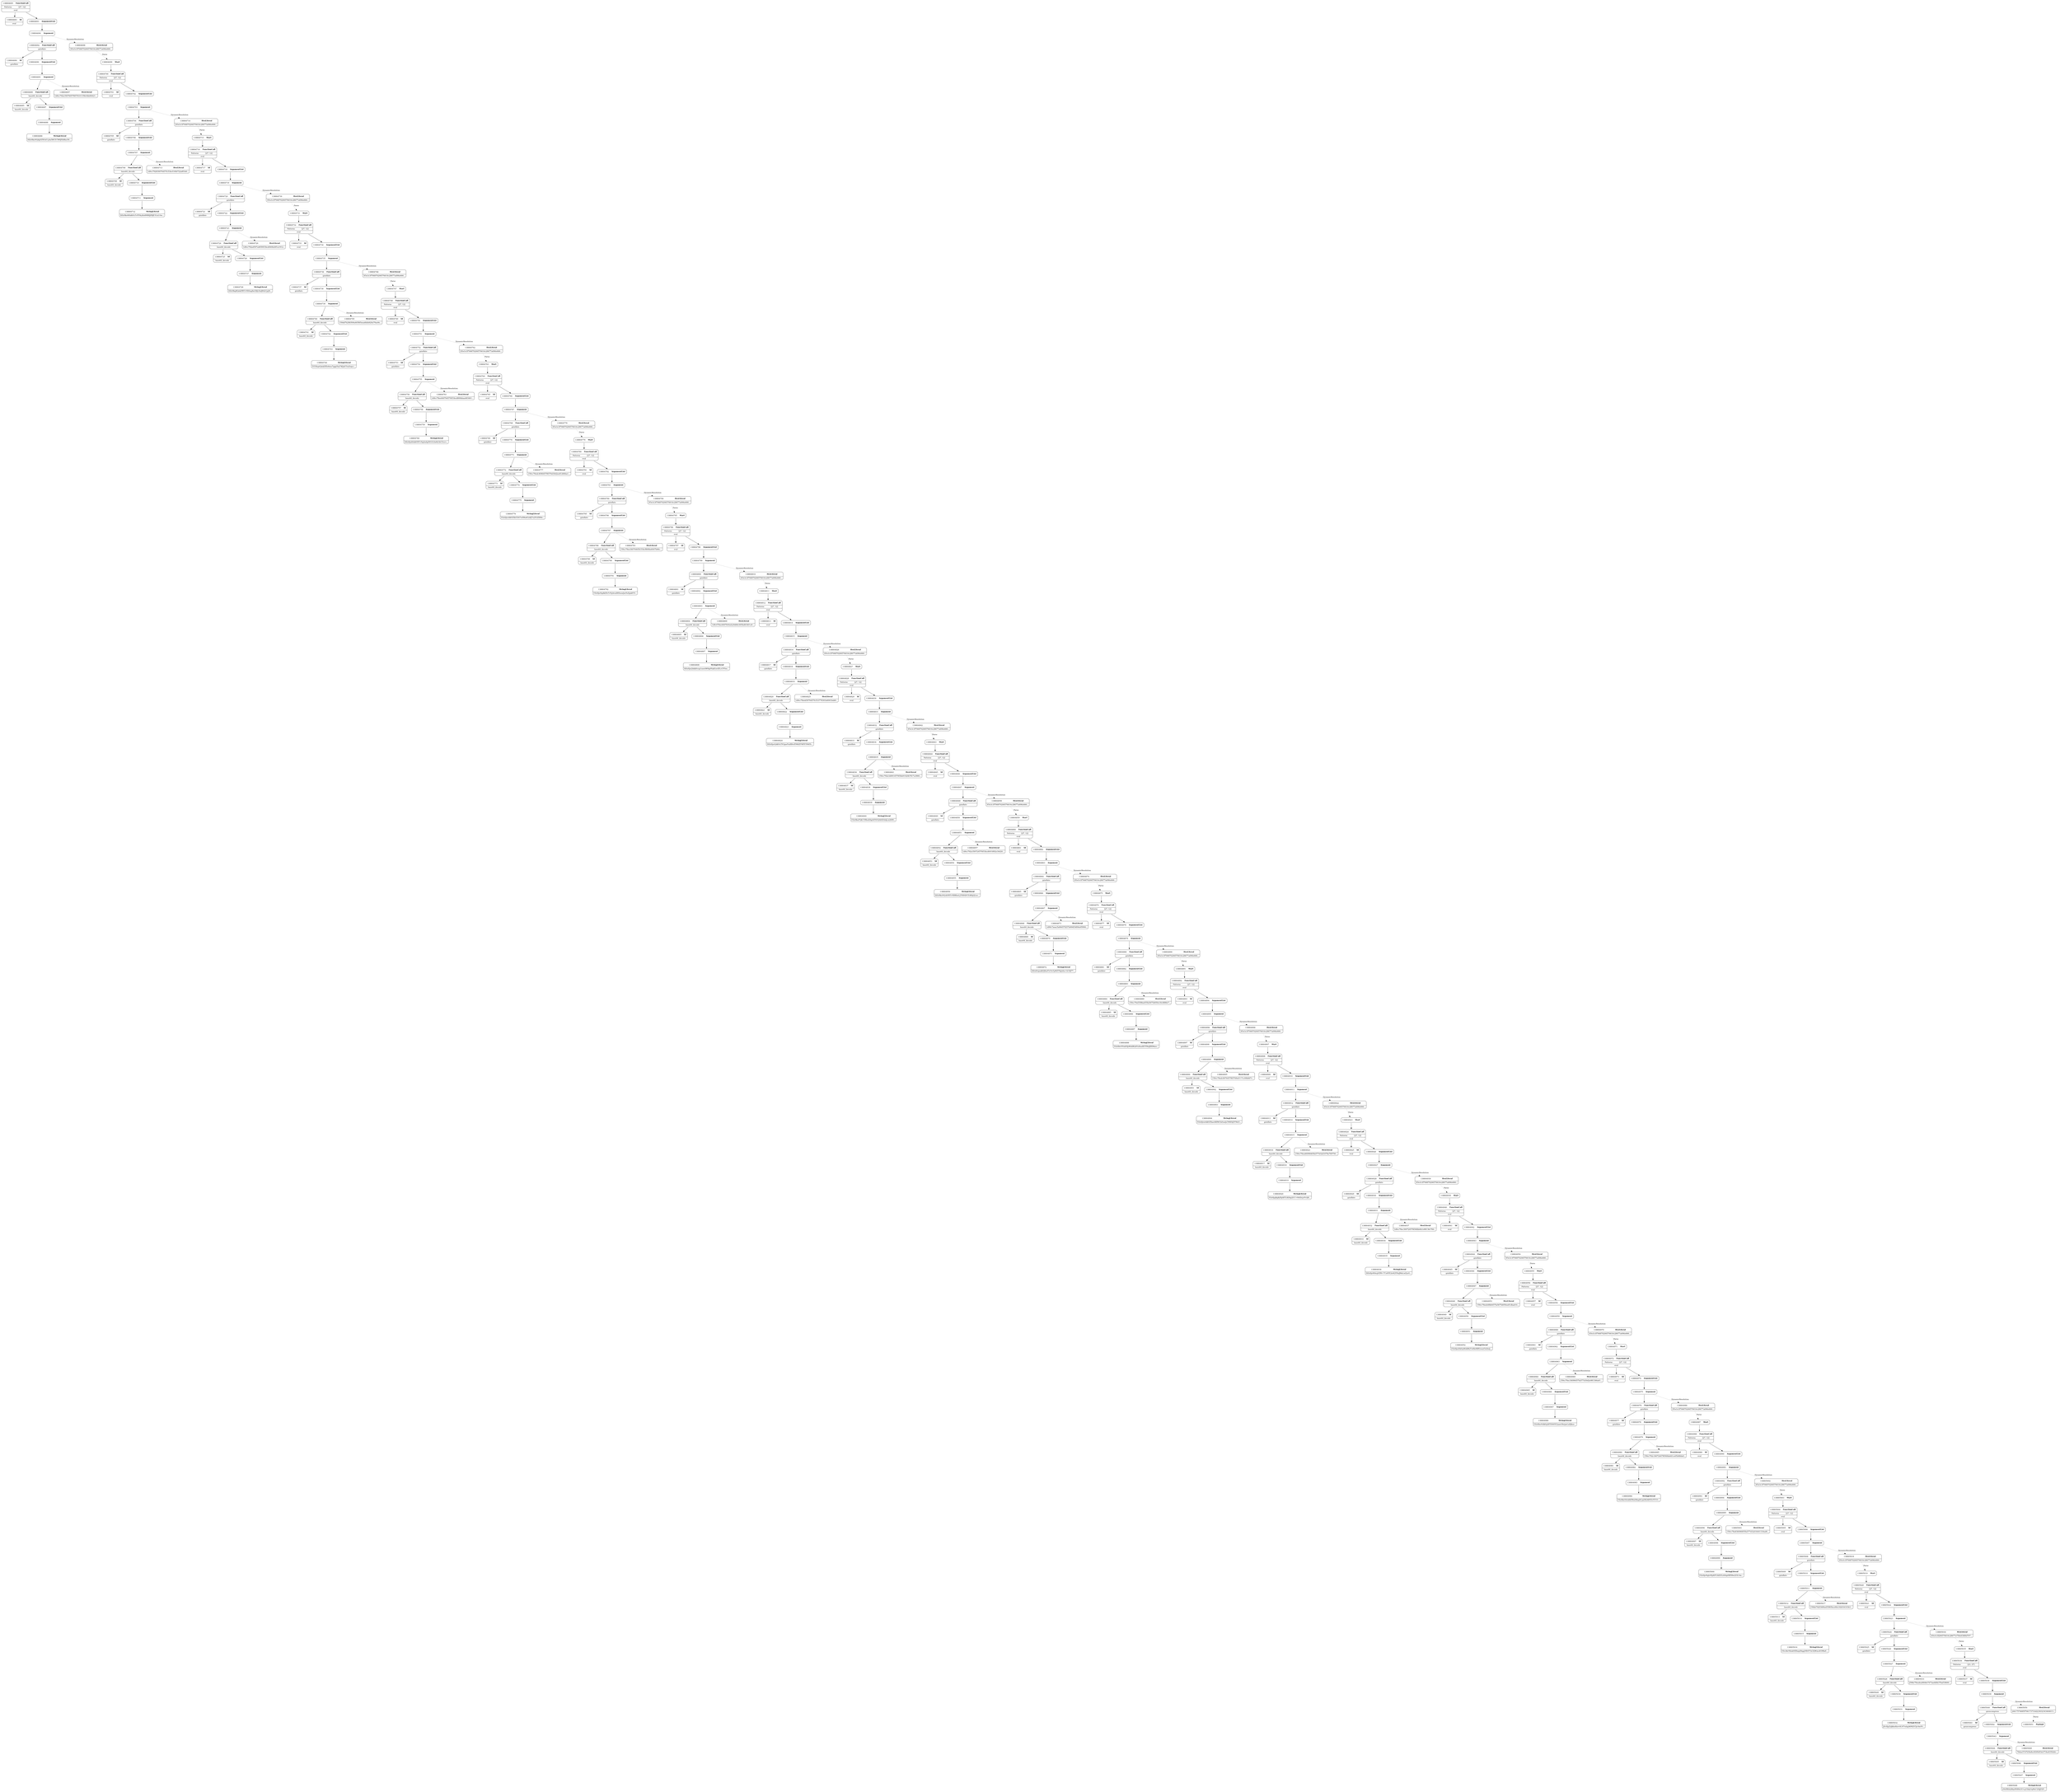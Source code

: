 digraph ast {
node [shape=none];
138804805 [label=<<TABLE border='1' cellspacing='0' cellpadding='10' style='rounded' ><TR><TD border='0'>138804805</TD><TD border='0'><B>Id</B></TD></TR><HR/><TR><TD border='0' cellpadding='5' colspan='2'>base64_decode</TD></TR></TABLE>>];
138804804 [label=<<TABLE border='1' cellspacing='0' cellpadding='10' style='rounded' ><TR><TD border='0'>138804804</TD><TD border='0'><B>FunctionCall</B></TD></TR><HR/><TR><TD border='0' cellpadding='5' colspan='2'>base64_decode</TD></TR></TABLE>>];
138804804 -> 138804805 [weight=2];
138804804 -> 138804806 [weight=2];
138804807 [label=<<TABLE border='1' cellspacing='0' cellpadding='10' style='rounded' ><TR><TD border='0'>138804807</TD><TD border='0'><B>Argument</B></TD></TR></TABLE>>];
138804807 -> 138804808 [weight=2];
138804806 [label=<<TABLE border='1' cellspacing='0' cellpadding='10' style='rounded' ><TR><TD border='0'>138804806</TD><TD border='0'><B>ArgumentList</B></TD></TR></TABLE>>];
138804806 -> 138804807 [weight=2];
138804801 [label=<<TABLE border='1' cellspacing='0' cellpadding='10' style='rounded' ><TR><TD border='0'>138804801</TD><TD border='0'><B>Id</B></TD></TR><HR/><TR><TD border='0' cellpadding='5' colspan='2'>gzinflate</TD></TR></TABLE>>];
138804800 [label=<<TABLE border='1' cellspacing='0' cellpadding='10' style='rounded' ><TR><TD border='0'>138804800</TD><TD border='0'><B>FunctionCall</B></TD></TR><HR/><TR><TD border='0' cellpadding='5' colspan='2'>gzinflate</TD></TR></TABLE>>];
138804800 -> 138804801 [weight=2];
138804800 -> 138804802 [weight=2];
138804803 [label=<<TABLE border='1' cellspacing='0' cellpadding='10' style='rounded' ><TR><TD border='0'>138804803</TD><TD border='0'><B>Argument</B></TD></TR></TABLE>>];
138804803 -> 138804804 [weight=2];
138804803 -> 138804809 [style=dotted,label=DynamicResolution];
138804802 [label=<<TABLE border='1' cellspacing='0' cellpadding='10' style='rounded' ><TR><TD border='0'>138804802</TD><TD border='0'><B>ArgumentList</B></TD></TR></TABLE>>];
138804802 -> 138804803 [weight=2];
138804813 [label=<<TABLE border='1' cellspacing='0' cellpadding='10' style='rounded' ><TR><TD border='0'>138804813</TD><TD border='0'><B>Id</B></TD></TR><HR/><TR><TD border='0' cellpadding='5' colspan='2'>eval</TD></TR></TABLE>>];
138804812 [label=<<TABLE border='1' cellspacing='0' cellpadding='10' style='rounded' ><TR><TD border='0'>138804812</TD><TD border='0'><B>FunctionCall</B></TD></TR><HR/><TR><TD border='0' cellpadding='5'>Patterns</TD><TD border='0' cellpadding='5'>[27, 12]</TD></TR><HR/><TR><TD border='0' cellpadding='5' colspan='2'>eval</TD></TR></TABLE>>];
138804812 -> 138804813 [weight=2];
138804812 -> 138804814 [weight=2];
138804815 [label=<<TABLE border='1' cellspacing='0' cellpadding='10' style='rounded' ><TR><TD border='0'>138804815</TD><TD border='0'><B>Argument</B></TD></TR></TABLE>>];
138804815 -> 138804816 [weight=2];
138804815 -> 138804826 [style=dotted,label=DynamicResolution];
138804814 [label=<<TABLE border='1' cellspacing='0' cellpadding='10' style='rounded' ><TR><TD border='0'>138804814</TD><TD border='0'><B>ArgumentList</B></TD></TR></TABLE>>];
138804814 -> 138804815 [weight=2];
138804809 [label=<<TABLE border='1' cellspacing='0' cellpadding='10' style='rounded' ><TR><TD border='0'>138804809</TD><TD border='0'><B>HexLiteral</B></TD></TR><HR/><TR><TD border='0' cellpadding='5' colspan='2'>1d9c478ee4007644afa29d66c005bd83461a9...</TD></TR></TABLE>>];
138804808 [label=<<TABLE border='1' cellspacing='0' cellpadding='10' style='rounded' ><TR><TD border='0'>138804808</TD><TD border='0'><B>StringLiteral</B></TD></TR><HR/><TR><TD border='0' cellpadding='5' colspan='2'>HZxHjuQAdkSvop1mwAW9g0YakEnvfZLcCPTee...</TD></TR></TABLE>>];
138804811 [label=<<TABLE border='1' cellspacing='0' cellpadding='10' style='rounded' ><TR><TD border='0'>138804811</TD><TD border='0'><B>Start</B></TD></TR></TABLE>>];
138804811 -> 138804812 [weight=2];
138804810 [label=<<TABLE border='1' cellspacing='0' cellpadding='10' style='rounded' ><TR><TD border='0'>138804810</TD><TD border='0'><B>HexLiteral</B></TD></TR><HR/><TR><TD border='0' cellpadding='5' colspan='2'>3f3e3c3f706870206576616c28677a696e666...</TD></TR></TABLE>>];
138804810 -> 138804811 [style=dotted,label=Parse];
138804821 [label=<<TABLE border='1' cellspacing='0' cellpadding='10' style='rounded' ><TR><TD border='0'>138804821</TD><TD border='0'><B>Id</B></TD></TR><HR/><TR><TD border='0' cellpadding='5' colspan='2'>base64_decode</TD></TR></TABLE>>];
138804820 [label=<<TABLE border='1' cellspacing='0' cellpadding='10' style='rounded' ><TR><TD border='0'>138804820</TD><TD border='0'><B>FunctionCall</B></TD></TR><HR/><TR><TD border='0' cellpadding='5' colspan='2'>base64_decode</TD></TR></TABLE>>];
138804820 -> 138804821 [weight=2];
138804820 -> 138804822 [weight=2];
138804823 [label=<<TABLE border='1' cellspacing='0' cellpadding='10' style='rounded' ><TR><TD border='0'>138804823</TD><TD border='0'><B>Argument</B></TD></TR></TABLE>>];
138804823 -> 138804824 [weight=2];
138804822 [label=<<TABLE border='1' cellspacing='0' cellpadding='10' style='rounded' ><TR><TD border='0'>138804822</TD><TD border='0'><B>ArgumentList</B></TD></TR></TABLE>>];
138804822 -> 138804823 [weight=2];
138804817 [label=<<TABLE border='1' cellspacing='0' cellpadding='10' style='rounded' ><TR><TD border='0'>138804817</TD><TD border='0'><B>Id</B></TD></TR><HR/><TR><TD border='0' cellpadding='5' colspan='2'>gzinflate</TD></TR></TABLE>>];
138804816 [label=<<TABLE border='1' cellspacing='0' cellpadding='10' style='rounded' ><TR><TD border='0'>138804816</TD><TD border='0'><B>FunctionCall</B></TD></TR><HR/><TR><TD border='0' cellpadding='5' colspan='2'>gzinflate</TD></TR></TABLE>>];
138804816 -> 138804817 [weight=2];
138804816 -> 138804818 [weight=2];
138804819 [label=<<TABLE border='1' cellspacing='0' cellpadding='10' style='rounded' ><TR><TD border='0'>138804819</TD><TD border='0'><B>Argument</B></TD></TR></TABLE>>];
138804819 -> 138804820 [weight=2];
138804819 -> 138804825 [style=dotted,label=DynamicResolution];
138804818 [label=<<TABLE border='1' cellspacing='0' cellpadding='10' style='rounded' ><TR><TD border='0'>138804818</TD><TD border='0'><B>ArgumentList</B></TD></TR></TABLE>>];
138804818 -> 138804819 [weight=2];
138804829 [label=<<TABLE border='1' cellspacing='0' cellpadding='10' style='rounded' ><TR><TD border='0'>138804829</TD><TD border='0'><B>Id</B></TD></TR><HR/><TR><TD border='0' cellpadding='5' colspan='2'>eval</TD></TR></TABLE>>];
138804828 [label=<<TABLE border='1' cellspacing='0' cellpadding='10' style='rounded' ><TR><TD border='0'>138804828</TD><TD border='0'><B>FunctionCall</B></TD></TR><HR/><TR><TD border='0' cellpadding='5'>Patterns</TD><TD border='0' cellpadding='5'>[27, 12]</TD></TR><HR/><TR><TD border='0' cellpadding='5' colspan='2'>eval</TD></TR></TABLE>>];
138804828 -> 138804829 [weight=2];
138804828 -> 138804830 [weight=2];
138804831 [label=<<TABLE border='1' cellspacing='0' cellpadding='10' style='rounded' ><TR><TD border='0'>138804831</TD><TD border='0'><B>Argument</B></TD></TR></TABLE>>];
138804831 -> 138804832 [weight=2];
138804831 -> 138804842 [style=dotted,label=DynamicResolution];
138804830 [label=<<TABLE border='1' cellspacing='0' cellpadding='10' style='rounded' ><TR><TD border='0'>138804830</TD><TD border='0'><B>ArgumentList</B></TD></TR></TABLE>>];
138804830 -> 138804831 [weight=2];
138804825 [label=<<TABLE border='1' cellspacing='0' cellpadding='10' style='rounded' ><TR><TD border='0'>138804825</TD><TD border='0'><B>HexLiteral</B></TD></TR><HR/><TR><TD border='0' cellpadding='5' colspan='2'>1d9cc78eeb5076457fc533778303e6041bdd6...</TD></TR></TABLE>>];
138804824 [label=<<TABLE border='1' cellspacing='0' cellpadding='10' style='rounded' ><TR><TD border='0'>138804824</TD><TD border='0'><B>StringLiteral</B></TD></TR><HR/><TR><TD border='0' cellpadding='5' colspan='2'>HZzHjutQdkVxTN3gwPmBBvdYM6ZFMPEYM45i...</TD></TR></TABLE>>];
138804827 [label=<<TABLE border='1' cellspacing='0' cellpadding='10' style='rounded' ><TR><TD border='0'>138804827</TD><TD border='0'><B>Start</B></TD></TR></TABLE>>];
138804827 -> 138804828 [weight=2];
138804826 [label=<<TABLE border='1' cellspacing='0' cellpadding='10' style='rounded' ><TR><TD border='0'>138804826</TD><TD border='0'><B>HexLiteral</B></TD></TR><HR/><TR><TD border='0' cellpadding='5' colspan='2'>3f3e3c3f706870206576616c28677a696e666...</TD></TR></TABLE>>];
138804826 -> 138804827 [style=dotted,label=Parse];
138804837 [label=<<TABLE border='1' cellspacing='0' cellpadding='10' style='rounded' ><TR><TD border='0'>138804837</TD><TD border='0'><B>Id</B></TD></TR><HR/><TR><TD border='0' cellpadding='5' colspan='2'>base64_decode</TD></TR></TABLE>>];
138804836 [label=<<TABLE border='1' cellspacing='0' cellpadding='10' style='rounded' ><TR><TD border='0'>138804836</TD><TD border='0'><B>FunctionCall</B></TD></TR><HR/><TR><TD border='0' cellpadding='5' colspan='2'>base64_decode</TD></TR></TABLE>>];
138804836 -> 138804837 [weight=2];
138804836 -> 138804838 [weight=2];
138804839 [label=<<TABLE border='1' cellspacing='0' cellpadding='10' style='rounded' ><TR><TD border='0'>138804839</TD><TD border='0'><B>Argument</B></TD></TR></TABLE>>];
138804839 -> 138804840 [weight=2];
138804838 [label=<<TABLE border='1' cellspacing='0' cellpadding='10' style='rounded' ><TR><TD border='0'>138804838</TD><TD border='0'><B>ArgumentList</B></TD></TR></TABLE>>];
138804838 -> 138804839 [weight=2];
138804833 [label=<<TABLE border='1' cellspacing='0' cellpadding='10' style='rounded' ><TR><TD border='0'>138804833</TD><TD border='0'><B>Id</B></TD></TR><HR/><TR><TD border='0' cellpadding='5' colspan='2'>gzinflate</TD></TR></TABLE>>];
138804832 [label=<<TABLE border='1' cellspacing='0' cellpadding='10' style='rounded' ><TR><TD border='0'>138804832</TD><TD border='0'><B>FunctionCall</B></TD></TR><HR/><TR><TD border='0' cellpadding='5' colspan='2'>gzinflate</TD></TR></TABLE>>];
138804832 -> 138804833 [weight=2];
138804832 -> 138804834 [weight=2];
138804835 [label=<<TABLE border='1' cellspacing='0' cellpadding='10' style='rounded' ><TR><TD border='0'>138804835</TD><TD border='0'><B>Argument</B></TD></TR></TABLE>>];
138804835 -> 138804836 [weight=2];
138804835 -> 138804841 [style=dotted,label=DynamicResolution];
138804834 [label=<<TABLE border='1' cellspacing='0' cellpadding='10' style='rounded' ><TR><TD border='0'>138804834</TD><TD border='0'><B>ArgumentList</B></TD></TR></TABLE>>];
138804834 -> 138804835 [weight=2];
138804845 [label=<<TABLE border='1' cellspacing='0' cellpadding='10' style='rounded' ><TR><TD border='0'>138804845</TD><TD border='0'><B>Id</B></TD></TR><HR/><TR><TD border='0' cellpadding='5' colspan='2'>eval</TD></TR></TABLE>>];
138804844 [label=<<TABLE border='1' cellspacing='0' cellpadding='10' style='rounded' ><TR><TD border='0'>138804844</TD><TD border='0'><B>FunctionCall</B></TD></TR><HR/><TR><TD border='0' cellpadding='5'>Patterns</TD><TD border='0' cellpadding='5'>[27, 12]</TD></TR><HR/><TR><TD border='0' cellpadding='5' colspan='2'>eval</TD></TR></TABLE>>];
138804844 -> 138804845 [weight=2];
138804844 -> 138804846 [weight=2];
138804847 [label=<<TABLE border='1' cellspacing='0' cellpadding='10' style='rounded' ><TR><TD border='0'>138804847</TD><TD border='0'><B>Argument</B></TD></TR></TABLE>>];
138804847 -> 138804848 [weight=2];
138804847 -> 138804858 [style=dotted,label=DynamicResolution];
138804846 [label=<<TABLE border='1' cellspacing='0' cellpadding='10' style='rounded' ><TR><TD border='0'>138804846</TD><TD border='0'><B>ArgumentList</B></TD></TR></TABLE>>];
138804846 -> 138804847 [weight=2];
138804841 [label=<<TABLE border='1' cellspacing='0' cellpadding='10' style='rounded' ><TR><TD border='0'>138804841</TD><TD border='0'><B>HexLiteral</B></TD></TR><HR/><TR><TD border='0' cellpadding='5' colspan='2'>159cc792e3d091457f45bb91020b7817a3900...</TD></TR></TABLE>>];
138804840 [label=<<TABLE border='1' cellspacing='0' cellpadding='10' style='rounded' ><TR><TD border='0'>138804840</TD><TD border='0'><B>StringLiteral</B></TD></TR><HR/><TR><TD border='0' cellpadding='5' colspan='2'>FZzHkuPQkUVRbuRAgt4F6OQAt6DAAjLzQS89...</TD></TR></TABLE>>];
138804843 [label=<<TABLE border='1' cellspacing='0' cellpadding='10' style='rounded' ><TR><TD border='0'>138804843</TD><TD border='0'><B>Start</B></TD></TR></TABLE>>];
138804843 -> 138804844 [weight=2];
138804842 [label=<<TABLE border='1' cellspacing='0' cellpadding='10' style='rounded' ><TR><TD border='0'>138804842</TD><TD border='0'><B>HexLiteral</B></TD></TR><HR/><TR><TD border='0' cellpadding='5' colspan='2'>3f3e3c3f706870206576616c28677a696e666...</TD></TR></TABLE>>];
138804842 -> 138804843 [style=dotted,label=Parse];
138804853 [label=<<TABLE border='1' cellspacing='0' cellpadding='10' style='rounded' ><TR><TD border='0'>138804853</TD><TD border='0'><B>Id</B></TD></TR><HR/><TR><TD border='0' cellpadding='5' colspan='2'>base64_decode</TD></TR></TABLE>>];
138804852 [label=<<TABLE border='1' cellspacing='0' cellpadding='10' style='rounded' ><TR><TD border='0'>138804852</TD><TD border='0'><B>FunctionCall</B></TD></TR><HR/><TR><TD border='0' cellpadding='5' colspan='2'>base64_decode</TD></TR></TABLE>>];
138804852 -> 138804853 [weight=2];
138804852 -> 138804854 [weight=2];
138804855 [label=<<TABLE border='1' cellspacing='0' cellpadding='10' style='rounded' ><TR><TD border='0'>138804855</TD><TD border='0'><B>Argument</B></TD></TR></TABLE>>];
138804855 -> 138804856 [weight=2];
138804854 [label=<<TABLE border='1' cellspacing='0' cellpadding='10' style='rounded' ><TR><TD border='0'>138804854</TD><TD border='0'><B>ArgumentList</B></TD></TR></TABLE>>];
138804854 -> 138804855 [weight=2];
138804849 [label=<<TABLE border='1' cellspacing='0' cellpadding='10' style='rounded' ><TR><TD border='0'>138804849</TD><TD border='0'><B>Id</B></TD></TR><HR/><TR><TD border='0' cellpadding='5' colspan='2'>gzinflate</TD></TR></TABLE>>];
138804848 [label=<<TABLE border='1' cellspacing='0' cellpadding='10' style='rounded' ><TR><TD border='0'>138804848</TD><TD border='0'><B>FunctionCall</B></TD></TR><HR/><TR><TD border='0' cellpadding='5' colspan='2'>gzinflate</TD></TR></TABLE>>];
138804848 -> 138804849 [weight=2];
138804848 -> 138804850 [weight=2];
138804851 [label=<<TABLE border='1' cellspacing='0' cellpadding='10' style='rounded' ><TR><TD border='0'>138804851</TD><TD border='0'><B>Argument</B></TD></TR></TABLE>>];
138804851 -> 138804852 [weight=2];
138804851 -> 138804857 [style=dotted,label=DynamicResolution];
138804850 [label=<<TABLE border='1' cellspacing='0' cellpadding='10' style='rounded' ><TR><TD border='0'>138804850</TD><TD border='0'><B>ArgumentList</B></TD></TR></TABLE>>];
138804850 -> 138804851 [weight=2];
138804861 [label=<<TABLE border='1' cellspacing='0' cellpadding='10' style='rounded' ><TR><TD border='0'>138804861</TD><TD border='0'><B>Id</B></TD></TR><HR/><TR><TD border='0' cellpadding='5' colspan='2'>eval</TD></TR></TABLE>>];
138804860 [label=<<TABLE border='1' cellspacing='0' cellpadding='10' style='rounded' ><TR><TD border='0'>138804860</TD><TD border='0'><B>FunctionCall</B></TD></TR><HR/><TR><TD border='0' cellpadding='5'>Patterns</TD><TD border='0' cellpadding='5'>[27, 12]</TD></TR><HR/><TR><TD border='0' cellpadding='5' colspan='2'>eval</TD></TR></TABLE>>];
138804860 -> 138804861 [weight=2];
138804860 -> 138804862 [weight=2];
138804863 [label=<<TABLE border='1' cellspacing='0' cellpadding='10' style='rounded' ><TR><TD border='0'>138804863</TD><TD border='0'><B>Argument</B></TD></TR></TABLE>>];
138804863 -> 138804864 [weight=2];
138804863 -> 138804874 [style=dotted,label=DynamicResolution];
138804862 [label=<<TABLE border='1' cellspacing='0' cellpadding='10' style='rounded' ><TR><TD border='0'>138804862</TD><TD border='0'><B>ArgumentList</B></TD></TR></TABLE>>];
138804862 -> 138804863 [weight=2];
138804857 [label=<<TABLE border='1' cellspacing='0' cellpadding='10' style='rounded' ><TR><TD border='0'>138804857</TD><TD border='0'><B>HexLiteral</B></TD></TR><HR/><TR><TD border='0' cellpadding='5' colspan='2'>1d9cc792e35072457f453bcd0416f02e34d20...</TD></TR></TABLE>>];
138804856 [label=<<TABLE border='1' cellspacing='0' cellpadding='10' style='rounded' ><TR><TD border='0'>138804856</TD><TD border='0'><B>StringLiteral</B></TD></TR><HR/><TR><TD border='0' cellpadding='5' colspan='2'>HZzHkuNQckVRTvNBBbwLjTSBADCEd6bjQLee...</TD></TR></TABLE>>];
138804859 [label=<<TABLE border='1' cellspacing='0' cellpadding='10' style='rounded' ><TR><TD border='0'>138804859</TD><TD border='0'><B>Start</B></TD></TR></TABLE>>];
138804859 -> 138804860 [weight=2];
138804858 [label=<<TABLE border='1' cellspacing='0' cellpadding='10' style='rounded' ><TR><TD border='0'>138804858</TD><TD border='0'><B>HexLiteral</B></TD></TR><HR/><TR><TD border='0' cellpadding='5' colspan='2'>3f3e3c3f706870206576616c28677a696e666...</TD></TR></TABLE>>];
138804858 -> 138804859 [style=dotted,label=Parse];
138804741 [label=<<TABLE border='1' cellspacing='0' cellpadding='10' style='rounded' ><TR><TD border='0'>138804741</TD><TD border='0'><B>Id</B></TD></TR><HR/><TR><TD border='0' cellpadding='5' colspan='2'>base64_decode</TD></TR></TABLE>>];
138804740 [label=<<TABLE border='1' cellspacing='0' cellpadding='10' style='rounded' ><TR><TD border='0'>138804740</TD><TD border='0'><B>FunctionCall</B></TD></TR><HR/><TR><TD border='0' cellpadding='5' colspan='2'>base64_decode</TD></TR></TABLE>>];
138804740 -> 138804741 [weight=2];
138804740 -> 138804742 [weight=2];
138804743 [label=<<TABLE border='1' cellspacing='0' cellpadding='10' style='rounded' ><TR><TD border='0'>138804743</TD><TD border='0'><B>Argument</B></TD></TR></TABLE>>];
138804743 -> 138804744 [weight=2];
138804742 [label=<<TABLE border='1' cellspacing='0' cellpadding='10' style='rounded' ><TR><TD border='0'>138804742</TD><TD border='0'><B>ArgumentList</B></TD></TR></TABLE>>];
138804742 -> 138804743 [weight=2];
138804737 [label=<<TABLE border='1' cellspacing='0' cellpadding='10' style='rounded' ><TR><TD border='0'>138804737</TD><TD border='0'><B>Id</B></TD></TR><HR/><TR><TD border='0' cellpadding='5' colspan='2'>gzinflate</TD></TR></TABLE>>];
138804736 [label=<<TABLE border='1' cellspacing='0' cellpadding='10' style='rounded' ><TR><TD border='0'>138804736</TD><TD border='0'><B>FunctionCall</B></TD></TR><HR/><TR><TD border='0' cellpadding='5' colspan='2'>gzinflate</TD></TR></TABLE>>];
138804736 -> 138804737 [weight=2];
138804736 -> 138804738 [weight=2];
138804739 [label=<<TABLE border='1' cellspacing='0' cellpadding='10' style='rounded' ><TR><TD border='0'>138804739</TD><TD border='0'><B>Argument</B></TD></TR></TABLE>>];
138804739 -> 138804740 [weight=2];
138804739 -> 138804745 [style=dotted,label=DynamicResolution];
138804738 [label=<<TABLE border='1' cellspacing='0' cellpadding='10' style='rounded' ><TR><TD border='0'>138804738</TD><TD border='0'><B>ArgumentList</B></TD></TR></TABLE>>];
138804738 -> 138804739 [weight=2];
138804749 [label=<<TABLE border='1' cellspacing='0' cellpadding='10' style='rounded' ><TR><TD border='0'>138804749</TD><TD border='0'><B>Id</B></TD></TR><HR/><TR><TD border='0' cellpadding='5' colspan='2'>eval</TD></TR></TABLE>>];
138804748 [label=<<TABLE border='1' cellspacing='0' cellpadding='10' style='rounded' ><TR><TD border='0'>138804748</TD><TD border='0'><B>FunctionCall</B></TD></TR><HR/><TR><TD border='0' cellpadding='5'>Patterns</TD><TD border='0' cellpadding='5'>[27, 12]</TD></TR><HR/><TR><TD border='0' cellpadding='5' colspan='2'>eval</TD></TR></TABLE>>];
138804748 -> 138804749 [weight=2];
138804748 -> 138804750 [weight=2];
138804751 [label=<<TABLE border='1' cellspacing='0' cellpadding='10' style='rounded' ><TR><TD border='0'>138804751</TD><TD border='0'><B>Argument</B></TD></TR></TABLE>>];
138804751 -> 138804752 [weight=2];
138804751 -> 138804762 [style=dotted,label=DynamicResolution];
138804750 [label=<<TABLE border='1' cellspacing='0' cellpadding='10' style='rounded' ><TR><TD border='0'>138804750</TD><TD border='0'><B>ArgumentList</B></TD></TR></TABLE>>];
138804750 -> 138804751 [weight=2];
138804745 [label=<<TABLE border='1' cellspacing='0' cellpadding='10' style='rounded' ><TR><TD border='0'>138804745</TD><TD border='0'><B>HexLiteral</B></TD></TR><HR/><TR><TD border='0' cellpadding='5' colspan='2'>159dd7b29b509a465f65eea6bbb820a79ae9e...</TD></TR></TABLE>>];
138804744 [label=<<TABLE border='1' cellspacing='0' cellpadding='10' style='rounded' ><TR><TD border='0'>138804744</TD><TD border='0'><B>StringLiteral</B></TD></TR><HR/><TR><TD border='0' cellpadding='5' colspan='2'>FZ3XsptQmkZfZe6mu7ggp5rp7iKJnETmZoqcc...</TD></TR></TABLE>>];
138804747 [label=<<TABLE border='1' cellspacing='0' cellpadding='10' style='rounded' ><TR><TD border='0'>138804747</TD><TD border='0'><B>Start</B></TD></TR></TABLE>>];
138804747 -> 138804748 [weight=2];
138804746 [label=<<TABLE border='1' cellspacing='0' cellpadding='10' style='rounded' ><TR><TD border='0'>138804746</TD><TD border='0'><B>HexLiteral</B></TD></TR><HR/><TR><TD border='0' cellpadding='5' colspan='2'>3f3e3c3f706870206576616c28677a696e666...</TD></TR></TABLE>>];
138804746 -> 138804747 [style=dotted,label=Parse];
138804757 [label=<<TABLE border='1' cellspacing='0' cellpadding='10' style='rounded' ><TR><TD border='0'>138804757</TD><TD border='0'><B>Id</B></TD></TR><HR/><TR><TD border='0' cellpadding='5' colspan='2'>base64_decode</TD></TR></TABLE>>];
138804756 [label=<<TABLE border='1' cellspacing='0' cellpadding='10' style='rounded' ><TR><TD border='0'>138804756</TD><TD border='0'><B>FunctionCall</B></TD></TR><HR/><TR><TD border='0' cellpadding='5' colspan='2'>base64_decode</TD></TR></TABLE>>];
138804756 -> 138804757 [weight=2];
138804756 -> 138804758 [weight=2];
138804759 [label=<<TABLE border='1' cellspacing='0' cellpadding='10' style='rounded' ><TR><TD border='0'>138804759</TD><TD border='0'><B>Argument</B></TD></TR></TABLE>>];
138804759 -> 138804760 [weight=2];
138804758 [label=<<TABLE border='1' cellspacing='0' cellpadding='10' style='rounded' ><TR><TD border='0'>138804758</TD><TD border='0'><B>ArgumentList</B></TD></TR></TABLE>>];
138804758 -> 138804759 [weight=2];
138804753 [label=<<TABLE border='1' cellspacing='0' cellpadding='10' style='rounded' ><TR><TD border='0'>138804753</TD><TD border='0'><B>Id</B></TD></TR><HR/><TR><TD border='0' cellpadding='5' colspan='2'>gzinflate</TD></TR></TABLE>>];
138804752 [label=<<TABLE border='1' cellspacing='0' cellpadding='10' style='rounded' ><TR><TD border='0'>138804752</TD><TD border='0'><B>FunctionCall</B></TD></TR><HR/><TR><TD border='0' cellpadding='5' colspan='2'>gzinflate</TD></TR></TABLE>>];
138804752 -> 138804753 [weight=2];
138804752 -> 138804754 [weight=2];
138804755 [label=<<TABLE border='1' cellspacing='0' cellpadding='10' style='rounded' ><TR><TD border='0'>138804755</TD><TD border='0'><B>Argument</B></TD></TR></TABLE>>];
138804755 -> 138804756 [weight=2];
138804755 -> 138804761 [style=dotted,label=DynamicResolution];
138804754 [label=<<TABLE border='1' cellspacing='0' cellpadding='10' style='rounded' ><TR><TD border='0'>138804754</TD><TD border='0'><B>ArgumentList</B></TD></TR></TABLE>>];
138804754 -> 138804755 [weight=2];
138804765 [label=<<TABLE border='1' cellspacing='0' cellpadding='10' style='rounded' ><TR><TD border='0'>138804765</TD><TD border='0'><B>Id</B></TD></TR><HR/><TR><TD border='0' cellpadding='5' colspan='2'>eval</TD></TR></TABLE>>];
138804764 [label=<<TABLE border='1' cellspacing='0' cellpadding='10' style='rounded' ><TR><TD border='0'>138804764</TD><TD border='0'><B>FunctionCall</B></TD></TR><HR/><TR><TD border='0' cellpadding='5'>Patterns</TD><TD border='0' cellpadding='5'>[27, 12]</TD></TR><HR/><TR><TD border='0' cellpadding='5' colspan='2'>eval</TD></TR></TABLE>>];
138804764 -> 138804765 [weight=2];
138804764 -> 138804766 [weight=2];
138804767 [label=<<TABLE border='1' cellspacing='0' cellpadding='10' style='rounded' ><TR><TD border='0'>138804767</TD><TD border='0'><B>Argument</B></TD></TR></TABLE>>];
138804767 -> 138804768 [weight=2];
138804767 -> 138804778 [style=dotted,label=DynamicResolution];
138804766 [label=<<TABLE border='1' cellspacing='0' cellpadding='10' style='rounded' ><TR><TD border='0'>138804766</TD><TD border='0'><B>ArgumentList</B></TD></TR></TABLE>>];
138804766 -> 138804767 [weight=2];
138804761 [label=<<TABLE border='1' cellspacing='0' cellpadding='10' style='rounded' ><TR><TD border='0'>138804761</TD><TD border='0'><B>HexLiteral</B></TD></TR><HR/><TR><TD border='0' cellpadding='5' colspan='2'>1d9cc78ee44076457f453bcd800bbaa483461...</TD></TR></TABLE>>];
138804760 [label=<<TABLE border='1' cellspacing='0' cellpadding='10' style='rounded' ><TR><TD border='0'>138804760</TD><TD border='0'><B>StringLiteral</B></TD></TR><HR/><TR><TD border='0' cellpadding='5' colspan='2'>HZzHjuRAdkVRTvNgAu6pINGGtAz6b3bCEnvv...</TD></TR></TABLE>>];
138804763 [label=<<TABLE border='1' cellspacing='0' cellpadding='10' style='rounded' ><TR><TD border='0'>138804763</TD><TD border='0'><B>Start</B></TD></TR></TABLE>>];
138804763 -> 138804764 [weight=2];
138804762 [label=<<TABLE border='1' cellspacing='0' cellpadding='10' style='rounded' ><TR><TD border='0'>138804762</TD><TD border='0'><B>HexLiteral</B></TD></TR><HR/><TR><TD border='0' cellpadding='5' colspan='2'>3f3e3c3f706870206576616c28677a696e666...</TD></TR></TABLE>>];
138804762 -> 138804763 [style=dotted,label=Parse];
138804773 [label=<<TABLE border='1' cellspacing='0' cellpadding='10' style='rounded' ><TR><TD border='0'>138804773</TD><TD border='0'><B>Id</B></TD></TR><HR/><TR><TD border='0' cellpadding='5' colspan='2'>base64_decode</TD></TR></TABLE>>];
138804772 [label=<<TABLE border='1' cellspacing='0' cellpadding='10' style='rounded' ><TR><TD border='0'>138804772</TD><TD border='0'><B>FunctionCall</B></TD></TR><HR/><TR><TD border='0' cellpadding='5' colspan='2'>base64_decode</TD></TR></TABLE>>];
138804772 -> 138804773 [weight=2];
138804772 -> 138804774 [weight=2];
138804775 [label=<<TABLE border='1' cellspacing='0' cellpadding='10' style='rounded' ><TR><TD border='0'>138804775</TD><TD border='0'><B>Argument</B></TD></TR></TABLE>>];
138804775 -> 138804776 [weight=2];
138804774 [label=<<TABLE border='1' cellspacing='0' cellpadding='10' style='rounded' ><TR><TD border='0'>138804774</TD><TD border='0'><B>ArgumentList</B></TD></TR></TABLE>>];
138804774 -> 138804775 [weight=2];
138804769 [label=<<TABLE border='1' cellspacing='0' cellpadding='10' style='rounded' ><TR><TD border='0'>138804769</TD><TD border='0'><B>Id</B></TD></TR><HR/><TR><TD border='0' cellpadding='5' colspan='2'>gzinflate</TD></TR></TABLE>>];
138804768 [label=<<TABLE border='1' cellspacing='0' cellpadding='10' style='rounded' ><TR><TD border='0'>138804768</TD><TD border='0'><B>FunctionCall</B></TD></TR><HR/><TR><TD border='0' cellpadding='5' colspan='2'>gzinflate</TD></TR></TABLE>>];
138804768 -> 138804769 [weight=2];
138804768 -> 138804770 [weight=2];
138804771 [label=<<TABLE border='1' cellspacing='0' cellpadding='10' style='rounded' ><TR><TD border='0'>138804771</TD><TD border='0'><B>Argument</B></TD></TR></TABLE>>];
138804771 -> 138804772 [weight=2];
138804771 -> 138804777 [style=dotted,label=DynamicResolution];
138804770 [label=<<TABLE border='1' cellspacing='0' cellpadding='10' style='rounded' ><TR><TD border='0'>138804770</TD><TD border='0'><B>ArgumentList</B></TD></TR></TABLE>>];
138804770 -> 138804771 [weight=2];
138804781 [label=<<TABLE border='1' cellspacing='0' cellpadding='10' style='rounded' ><TR><TD border='0'>138804781</TD><TD border='0'><B>Id</B></TD></TR><HR/><TR><TD border='0' cellpadding='5' colspan='2'>eval</TD></TR></TABLE>>];
138804780 [label=<<TABLE border='1' cellspacing='0' cellpadding='10' style='rounded' ><TR><TD border='0'>138804780</TD><TD border='0'><B>FunctionCall</B></TD></TR><HR/><TR><TD border='0' cellpadding='5'>Patterns</TD><TD border='0' cellpadding='5'>[27, 12]</TD></TR><HR/><TR><TD border='0' cellpadding='5' colspan='2'>eval</TD></TR></TABLE>>];
138804780 -> 138804781 [weight=2];
138804780 -> 138804782 [weight=2];
138804783 [label=<<TABLE border='1' cellspacing='0' cellpadding='10' style='rounded' ><TR><TD border='0'>138804783</TD><TD border='0'><B>Argument</B></TD></TR></TABLE>>];
138804783 -> 138804784 [weight=2];
138804783 -> 138804794 [style=dotted,label=DynamicResolution];
138804782 [label=<<TABLE border='1' cellspacing='0' cellpadding='10' style='rounded' ><TR><TD border='0'>138804782</TD><TD border='0'><B>ArgumentList</B></TD></TR></TABLE>>];
138804782 -> 138804783 [weight=2];
138804777 [label=<<TABLE border='1' cellspacing='0' cellpadding='10' style='rounded' ><TR><TD border='0'>138804777</TD><TD border='0'><B>HexLiteral</B></TD></TR><HR/><TR><TD border='0' cellpadding='5' colspan='2'>159cc78edc4096457f6576d30d2ee81d66ba1...</TD></TR></TABLE>>];
138804776 [label=<<TABLE border='1' cellspacing='0' cellpadding='10' style='rounded' ><TR><TD border='0'>138804776</TD><TD border='0'><B>StringLiteral</B></TD></TR><HR/><TR><TD border='0' cellpadding='5' colspan='2'>FZzHjtxAlkVZXbTDS7oHWa6GzRJ7z25GZBMe...</TD></TR></TABLE>>];
138804779 [label=<<TABLE border='1' cellspacing='0' cellpadding='10' style='rounded' ><TR><TD border='0'>138804779</TD><TD border='0'><B>Start</B></TD></TR></TABLE>>];
138804779 -> 138804780 [weight=2];
138804778 [label=<<TABLE border='1' cellspacing='0' cellpadding='10' style='rounded' ><TR><TD border='0'>138804778</TD><TD border='0'><B>HexLiteral</B></TD></TR><HR/><TR><TD border='0' cellpadding='5' colspan='2'>3f3e3c3f706870206576616c28677a696e666...</TD></TR></TABLE>>];
138804778 -> 138804779 [style=dotted,label=Parse];
138804789 [label=<<TABLE border='1' cellspacing='0' cellpadding='10' style='rounded' ><TR><TD border='0'>138804789</TD><TD border='0'><B>Id</B></TD></TR><HR/><TR><TD border='0' cellpadding='5' colspan='2'>base64_decode</TD></TR></TABLE>>];
138804788 [label=<<TABLE border='1' cellspacing='0' cellpadding='10' style='rounded' ><TR><TD border='0'>138804788</TD><TD border='0'><B>FunctionCall</B></TD></TR><HR/><TR><TD border='0' cellpadding='5' colspan='2'>base64_decode</TD></TR></TABLE>>];
138804788 -> 138804789 [weight=2];
138804788 -> 138804790 [weight=2];
138804791 [label=<<TABLE border='1' cellspacing='0' cellpadding='10' style='rounded' ><TR><TD border='0'>138804791</TD><TD border='0'><B>Argument</B></TD></TR></TABLE>>];
138804791 -> 138804792 [weight=2];
138804790 [label=<<TABLE border='1' cellspacing='0' cellpadding='10' style='rounded' ><TR><TD border='0'>138804790</TD><TD border='0'><B>ArgumentList</B></TD></TR></TABLE>>];
138804790 -> 138804791 [weight=2];
138804785 [label=<<TABLE border='1' cellspacing='0' cellpadding='10' style='rounded' ><TR><TD border='0'>138804785</TD><TD border='0'><B>Id</B></TD></TR><HR/><TR><TD border='0' cellpadding='5' colspan='2'>gzinflate</TD></TR></TABLE>>];
138804784 [label=<<TABLE border='1' cellspacing='0' cellpadding='10' style='rounded' ><TR><TD border='0'>138804784</TD><TD border='0'><B>FunctionCall</B></TD></TR><HR/><TR><TD border='0' cellpadding='5' colspan='2'>gzinflate</TD></TR></TABLE>>];
138804784 -> 138804785 [weight=2];
138804784 -> 138804786 [weight=2];
138804787 [label=<<TABLE border='1' cellspacing='0' cellpadding='10' style='rounded' ><TR><TD border='0'>138804787</TD><TD border='0'><B>Argument</B></TD></TR></TABLE>>];
138804787 -> 138804788 [weight=2];
138804787 -> 138804793 [style=dotted,label=DynamicResolution];
138804786 [label=<<TABLE border='1' cellspacing='0' cellpadding='10' style='rounded' ><TR><TD border='0'>138804786</TD><TD border='0'><B>ArgumentList</B></TD></TR></TABLE>>];
138804786 -> 138804787 [weight=2];
138804797 [label=<<TABLE border='1' cellspacing='0' cellpadding='10' style='rounded' ><TR><TD border='0'>138804797</TD><TD border='0'><B>Id</B></TD></TR><HR/><TR><TD border='0' cellpadding='5' colspan='2'>eval</TD></TR></TABLE>>];
138804796 [label=<<TABLE border='1' cellspacing='0' cellpadding='10' style='rounded' ><TR><TD border='0'>138804796</TD><TD border='0'><B>FunctionCall</B></TD></TR><HR/><TR><TD border='0' cellpadding='5'>Patterns</TD><TD border='0' cellpadding='5'>[27, 12]</TD></TR><HR/><TR><TD border='0' cellpadding='5' colspan='2'>eval</TD></TR></TABLE>>];
138804796 -> 138804797 [weight=2];
138804796 -> 138804798 [weight=2];
138804799 [label=<<TABLE border='1' cellspacing='0' cellpadding='10' style='rounded' ><TR><TD border='0'>138804799</TD><TD border='0'><B>Argument</B></TD></TR></TABLE>>];
138804799 -> 138804800 [weight=2];
138804799 -> 138804810 [style=dotted,label=DynamicResolution];
138804798 [label=<<TABLE border='1' cellspacing='0' cellpadding='10' style='rounded' ><TR><TD border='0'>138804798</TD><TD border='0'><B>ArgumentList</B></TD></TR></TABLE>>];
138804798 -> 138804799 [weight=2];
138804793 [label=<<TABLE border='1' cellspacing='0' cellpadding='10' style='rounded' ><TR><TD border='0'>138804793</TD><TD border='0'><B>HexLiteral</B></TD></TR><HR/><TR><TD border='0' cellpadding='5' colspan='2'>159cc78ee36076465fc53bcf800be6047b66c...</TD></TR></TABLE>>];
138804792 [label=<<TABLE border='1' cellspacing='0' cellpadding='10' style='rounded' ><TR><TD border='0'>138804792</TD><TD border='0'><B>StringLiteral</B></TD></TR><HR/><TR><TD border='0' cellpadding='5' colspan='2'>FZzHjuNgdkZfxTvPgAvmBHtmwJxz5sZgzkFi5...</TD></TR></TABLE>>];
138804795 [label=<<TABLE border='1' cellspacing='0' cellpadding='10' style='rounded' ><TR><TD border='0'>138804795</TD><TD border='0'><B>Start</B></TD></TR></TABLE>>];
138804795 -> 138804796 [weight=2];
138804794 [label=<<TABLE border='1' cellspacing='0' cellpadding='10' style='rounded' ><TR><TD border='0'>138804794</TD><TD border='0'><B>HexLiteral</B></TD></TR><HR/><TR><TD border='0' cellpadding='5' colspan='2'>3f3e3c3f706870206576616c28677a696e666...</TD></TR></TABLE>>];
138804794 -> 138804795 [style=dotted,label=Parse];
138804933 [label=<<TABLE border='1' cellspacing='0' cellpadding='10' style='rounded' ><TR><TD border='0'>138804933</TD><TD border='0'><B>Id</B></TD></TR><HR/><TR><TD border='0' cellpadding='5' colspan='2'>base64_decode</TD></TR></TABLE>>];
138804932 [label=<<TABLE border='1' cellspacing='0' cellpadding='10' style='rounded' ><TR><TD border='0'>138804932</TD><TD border='0'><B>FunctionCall</B></TD></TR><HR/><TR><TD border='0' cellpadding='5' colspan='2'>base64_decode</TD></TR></TABLE>>];
138804932 -> 138804933 [weight=2];
138804932 -> 138804934 [weight=2];
138804935 [label=<<TABLE border='1' cellspacing='0' cellpadding='10' style='rounded' ><TR><TD border='0'>138804935</TD><TD border='0'><B>Argument</B></TD></TR></TABLE>>];
138804935 -> 138804936 [weight=2];
138804934 [label=<<TABLE border='1' cellspacing='0' cellpadding='10' style='rounded' ><TR><TD border='0'>138804934</TD><TD border='0'><B>ArgumentList</B></TD></TR></TABLE>>];
138804934 -> 138804935 [weight=2];
138804929 [label=<<TABLE border='1' cellspacing='0' cellpadding='10' style='rounded' ><TR><TD border='0'>138804929</TD><TD border='0'><B>Id</B></TD></TR><HR/><TR><TD border='0' cellpadding='5' colspan='2'>gzinflate</TD></TR></TABLE>>];
138804928 [label=<<TABLE border='1' cellspacing='0' cellpadding='10' style='rounded' ><TR><TD border='0'>138804928</TD><TD border='0'><B>FunctionCall</B></TD></TR><HR/><TR><TD border='0' cellpadding='5' colspan='2'>gzinflate</TD></TR></TABLE>>];
138804928 -> 138804929 [weight=2];
138804928 -> 138804930 [weight=2];
138804931 [label=<<TABLE border='1' cellspacing='0' cellpadding='10' style='rounded' ><TR><TD border='0'>138804931</TD><TD border='0'><B>Argument</B></TD></TR></TABLE>>];
138804931 -> 138804932 [weight=2];
138804931 -> 138804937 [style=dotted,label=DynamicResolution];
138804930 [label=<<TABLE border='1' cellspacing='0' cellpadding='10' style='rounded' ><TR><TD border='0'>138804930</TD><TD border='0'><B>ArgumentList</B></TD></TR></TABLE>>];
138804930 -> 138804931 [weight=2];
138804941 [label=<<TABLE border='1' cellspacing='0' cellpadding='10' style='rounded' ><TR><TD border='0'>138804941</TD><TD border='0'><B>Id</B></TD></TR><HR/><TR><TD border='0' cellpadding='5' colspan='2'>eval</TD></TR></TABLE>>];
138804940 [label=<<TABLE border='1' cellspacing='0' cellpadding='10' style='rounded' ><TR><TD border='0'>138804940</TD><TD border='0'><B>FunctionCall</B></TD></TR><HR/><TR><TD border='0' cellpadding='5'>Patterns</TD><TD border='0' cellpadding='5'>[27, 12]</TD></TR><HR/><TR><TD border='0' cellpadding='5' colspan='2'>eval</TD></TR></TABLE>>];
138804940 -> 138804941 [weight=2];
138804940 -> 138804942 [weight=2];
138804943 [label=<<TABLE border='1' cellspacing='0' cellpadding='10' style='rounded' ><TR><TD border='0'>138804943</TD><TD border='0'><B>Argument</B></TD></TR></TABLE>>];
138804943 -> 138804944 [weight=2];
138804943 -> 138804954 [style=dotted,label=DynamicResolution];
138804942 [label=<<TABLE border='1' cellspacing='0' cellpadding='10' style='rounded' ><TR><TD border='0'>138804942</TD><TD border='0'><B>ArgumentList</B></TD></TR></TABLE>>];
138804942 -> 138804943 [weight=2];
138804937 [label=<<TABLE border='1' cellspacing='0' cellpadding='10' style='rounded' ><TR><TD border='0'>138804937</TD><TD border='0'><B>HexLiteral</B></TD></TR><HR/><TR><TD border='0' cellpadding='5' colspan='2'>1d9cc78ec30072057f656fbb0b1e98136c784...</TD></TR></TABLE>>];
138804936 [label=<<TABLE border='1' cellspacing='0' cellpadding='10' style='rounded' ><TR><TD border='0'>138804936</TD><TD border='0'><B>StringLiteral</B></TD></TR><HR/><TR><TD border='0' cellpadding='5' colspan='2'>HZzHjsMAcgVZW+7Cx6YE2x4QTHnJMaLwZyzG...</TD></TR></TABLE>>];
138804939 [label=<<TABLE border='1' cellspacing='0' cellpadding='10' style='rounded' ><TR><TD border='0'>138804939</TD><TD border='0'><B>Start</B></TD></TR></TABLE>>];
138804939 -> 138804940 [weight=2];
138804938 [label=<<TABLE border='1' cellspacing='0' cellpadding='10' style='rounded' ><TR><TD border='0'>138804938</TD><TD border='0'><B>HexLiteral</B></TD></TR><HR/><TR><TD border='0' cellpadding='5' colspan='2'>3f3e3c3f706870206576616c28677a696e666...</TD></TR></TABLE>>];
138804938 -> 138804939 [style=dotted,label=Parse];
138804949 [label=<<TABLE border='1' cellspacing='0' cellpadding='10' style='rounded' ><TR><TD border='0'>138804949</TD><TD border='0'><B>Id</B></TD></TR><HR/><TR><TD border='0' cellpadding='5' colspan='2'>base64_decode</TD></TR></TABLE>>];
138804948 [label=<<TABLE border='1' cellspacing='0' cellpadding='10' style='rounded' ><TR><TD border='0'>138804948</TD><TD border='0'><B>FunctionCall</B></TD></TR><HR/><TR><TD border='0' cellpadding='5' colspan='2'>base64_decode</TD></TR></TABLE>>];
138804948 -> 138804949 [weight=2];
138804948 -> 138804950 [weight=2];
138804951 [label=<<TABLE border='1' cellspacing='0' cellpadding='10' style='rounded' ><TR><TD border='0'>138804951</TD><TD border='0'><B>Argument</B></TD></TR></TABLE>>];
138804951 -> 138804952 [weight=2];
138804950 [label=<<TABLE border='1' cellspacing='0' cellpadding='10' style='rounded' ><TR><TD border='0'>138804950</TD><TD border='0'><B>ArgumentList</B></TD></TR></TABLE>>];
138804950 -> 138804951 [weight=2];
138804945 [label=<<TABLE border='1' cellspacing='0' cellpadding='10' style='rounded' ><TR><TD border='0'>138804945</TD><TD border='0'><B>Id</B></TD></TR><HR/><TR><TD border='0' cellpadding='5' colspan='2'>gzinflate</TD></TR></TABLE>>];
138804944 [label=<<TABLE border='1' cellspacing='0' cellpadding='10' style='rounded' ><TR><TD border='0'>138804944</TD><TD border='0'><B>FunctionCall</B></TD></TR><HR/><TR><TD border='0' cellpadding='5' colspan='2'>gzinflate</TD></TR></TABLE>>];
138804944 -> 138804945 [weight=2];
138804944 -> 138804946 [weight=2];
138804947 [label=<<TABLE border='1' cellspacing='0' cellpadding='10' style='rounded' ><TR><TD border='0'>138804947</TD><TD border='0'><B>Argument</B></TD></TR></TABLE>>];
138804947 -> 138804948 [weight=2];
138804947 -> 138804953 [style=dotted,label=DynamicResolution];
138804946 [label=<<TABLE border='1' cellspacing='0' cellpadding='10' style='rounded' ><TR><TD border='0'>138804946</TD><TD border='0'><B>ArgumentList</B></TD></TR></TABLE>>];
138804946 -> 138804947 [weight=2];
138804957 [label=<<TABLE border='1' cellspacing='0' cellpadding='10' style='rounded' ><TR><TD border='0'>138804957</TD><TD border='0'><B>Id</B></TD></TR><HR/><TR><TD border='0' cellpadding='5' colspan='2'>eval</TD></TR></TABLE>>];
138804956 [label=<<TABLE border='1' cellspacing='0' cellpadding='10' style='rounded' ><TR><TD border='0'>138804956</TD><TD border='0'><B>FunctionCall</B></TD></TR><HR/><TR><TD border='0' cellpadding='5'>Patterns</TD><TD border='0' cellpadding='5'>[27, 12]</TD></TR><HR/><TR><TD border='0' cellpadding='5' colspan='2'>eval</TD></TR></TABLE>>];
138804956 -> 138804957 [weight=2];
138804956 -> 138804958 [weight=2];
138804959 [label=<<TABLE border='1' cellspacing='0' cellpadding='10' style='rounded' ><TR><TD border='0'>138804959</TD><TD border='0'><B>Argument</B></TD></TR></TABLE>>];
138804959 -> 138804960 [weight=2];
138804959 -> 138804970 [style=dotted,label=DynamicResolution];
138804958 [label=<<TABLE border='1' cellspacing='0' cellpadding='10' style='rounded' ><TR><TD border='0'>138804958</TD><TD border='0'><B>ArgumentList</B></TD></TR></TABLE>>];
138804958 -> 138804959 [weight=2];
138804953 [label=<<TABLE border='1' cellspacing='0' cellpadding='10' style='rounded' ><TR><TD border='0'>138804953</TD><TD border='0'><B>HexLiteral</B></TD></TR><HR/><TR><TD border='0' cellpadding='5' colspan='2'>159cc78eeb48b6457fa5675d050ee81dbad10...</TD></TR></TABLE>>];
138804952 [label=<<TABLE border='1' cellspacing='0' cellpadding='10' style='rounded' ><TR><TD border='0'>138804952</TD><TD border='0'><B>StringLiteral</B></TD></TR><HR/><TR><TD border='0' cellpadding='5' colspan='2'>FZzHjutItkVpWddBQ7oHbrRBYreezt5oDeiJ...</TD></TR></TABLE>>];
138804955 [label=<<TABLE border='1' cellspacing='0' cellpadding='10' style='rounded' ><TR><TD border='0'>138804955</TD><TD border='0'><B>Start</B></TD></TR></TABLE>>];
138804955 -> 138804956 [weight=2];
138804954 [label=<<TABLE border='1' cellspacing='0' cellpadding='10' style='rounded' ><TR><TD border='0'>138804954</TD><TD border='0'><B>HexLiteral</B></TD></TR><HR/><TR><TD border='0' cellpadding='5' colspan='2'>3f3e3c3f706870206576616c28677a696e666...</TD></TR></TABLE>>];
138804954 -> 138804955 [style=dotted,label=Parse];
138804965 [label=<<TABLE border='1' cellspacing='0' cellpadding='10' style='rounded' ><TR><TD border='0'>138804965</TD><TD border='0'><B>Id</B></TD></TR><HR/><TR><TD border='0' cellpadding='5' colspan='2'>base64_decode</TD></TR></TABLE>>];
138804964 [label=<<TABLE border='1' cellspacing='0' cellpadding='10' style='rounded' ><TR><TD border='0'>138804964</TD><TD border='0'><B>FunctionCall</B></TD></TR><HR/><TR><TD border='0' cellpadding='5' colspan='2'>base64_decode</TD></TR></TABLE>>];
138804964 -> 138804965 [weight=2];
138804964 -> 138804966 [weight=2];
138804967 [label=<<TABLE border='1' cellspacing='0' cellpadding='10' style='rounded' ><TR><TD border='0'>138804967</TD><TD border='0'><B>Argument</B></TD></TR></TABLE>>];
138804967 -> 138804968 [weight=2];
138804966 [label=<<TABLE border='1' cellspacing='0' cellpadding='10' style='rounded' ><TR><TD border='0'>138804966</TD><TD border='0'><B>ArgumentList</B></TD></TR></TABLE>>];
138804966 -> 138804967 [weight=2];
138804961 [label=<<TABLE border='1' cellspacing='0' cellpadding='10' style='rounded' ><TR><TD border='0'>138804961</TD><TD border='0'><B>Id</B></TD></TR><HR/><TR><TD border='0' cellpadding='5' colspan='2'>gzinflate</TD></TR></TABLE>>];
138804960 [label=<<TABLE border='1' cellspacing='0' cellpadding='10' style='rounded' ><TR><TD border='0'>138804960</TD><TD border='0'><B>FunctionCall</B></TD></TR><HR/><TR><TD border='0' cellpadding='5' colspan='2'>gzinflate</TD></TR></TABLE>>];
138804960 -> 138804961 [weight=2];
138804960 -> 138804962 [weight=2];
138804963 [label=<<TABLE border='1' cellspacing='0' cellpadding='10' style='rounded' ><TR><TD border='0'>138804963</TD><TD border='0'><B>Argument</B></TD></TR></TABLE>>];
138804963 -> 138804964 [weight=2];
138804963 -> 138804969 [style=dotted,label=DynamicResolution];
138804962 [label=<<TABLE border='1' cellspacing='0' cellpadding='10' style='rounded' ><TR><TD border='0'>138804962</TD><TD border='0'><B>ArgumentList</B></TD></TR></TABLE>>];
138804962 -> 138804963 [weight=2];
138804973 [label=<<TABLE border='1' cellspacing='0' cellpadding='10' style='rounded' ><TR><TD border='0'>138804973</TD><TD border='0'><B>Id</B></TD></TR><HR/><TR><TD border='0' cellpadding='5' colspan='2'>eval</TD></TR></TABLE>>];
138804972 [label=<<TABLE border='1' cellspacing='0' cellpadding='10' style='rounded' ><TR><TD border='0'>138804972</TD><TD border='0'><B>FunctionCall</B></TD></TR><HR/><TR><TD border='0' cellpadding='5'>Patterns</TD><TD border='0' cellpadding='5'>[27, 12]</TD></TR><HR/><TR><TD border='0' cellpadding='5' colspan='2'>eval</TD></TR></TABLE>>];
138804972 -> 138804973 [weight=2];
138804972 -> 138804974 [weight=2];
138804975 [label=<<TABLE border='1' cellspacing='0' cellpadding='10' style='rounded' ><TR><TD border='0'>138804975</TD><TD border='0'><B>Argument</B></TD></TR></TABLE>>];
138804975 -> 138804976 [weight=2];
138804975 -> 138804986 [style=dotted,label=DynamicResolution];
138804974 [label=<<TABLE border='1' cellspacing='0' cellpadding='10' style='rounded' ><TR><TD border='0'>138804974</TD><TD border='0'><B>ArgumentList</B></TD></TR></TABLE>>];
138804974 -> 138804975 [weight=2];
138804969 [label=<<TABLE border='1' cellspacing='0' cellpadding='10' style='rounded' ><TR><TD border='0'>138804969</TD><TD border='0'><B>HexLiteral</B></TD></TR><HR/><TR><TD border='0' cellpadding='5' colspan='2'>159cc76ec34096457fa577d30d2e981366a61...</TD></TR></TABLE>>];
138804968 [label=<<TABLE border='1' cellspacing='0' cellpadding='10' style='rounded' ><TR><TD border='0'>138804968</TD><TD border='0'><B>StringLiteral</B></TD></TR><HR/><TR><TD border='0' cellpadding='5' colspan='2'>FZzHbsNAlkVpXfTDS6YE2amG8xijmLaDJhzz...</TD></TR></TABLE>>];
138804971 [label=<<TABLE border='1' cellspacing='0' cellpadding='10' style='rounded' ><TR><TD border='0'>138804971</TD><TD border='0'><B>Start</B></TD></TR></TABLE>>];
138804971 -> 138804972 [weight=2];
138804970 [label=<<TABLE border='1' cellspacing='0' cellpadding='10' style='rounded' ><TR><TD border='0'>138804970</TD><TD border='0'><B>HexLiteral</B></TD></TR><HR/><TR><TD border='0' cellpadding='5' colspan='2'>3f3e3c3f706870206576616c28677a696e666...</TD></TR></TABLE>>];
138804970 -> 138804971 [style=dotted,label=Parse];
138804981 [label=<<TABLE border='1' cellspacing='0' cellpadding='10' style='rounded' ><TR><TD border='0'>138804981</TD><TD border='0'><B>Id</B></TD></TR><HR/><TR><TD border='0' cellpadding='5' colspan='2'>base64_decode</TD></TR></TABLE>>];
138804980 [label=<<TABLE border='1' cellspacing='0' cellpadding='10' style='rounded' ><TR><TD border='0'>138804980</TD><TD border='0'><B>FunctionCall</B></TD></TR><HR/><TR><TD border='0' cellpadding='5' colspan='2'>base64_decode</TD></TR></TABLE>>];
138804980 -> 138804981 [weight=2];
138804980 -> 138804982 [weight=2];
138804983 [label=<<TABLE border='1' cellspacing='0' cellpadding='10' style='rounded' ><TR><TD border='0'>138804983</TD><TD border='0'><B>Argument</B></TD></TR></TABLE>>];
138804983 -> 138804984 [weight=2];
138804982 [label=<<TABLE border='1' cellspacing='0' cellpadding='10' style='rounded' ><TR><TD border='0'>138804982</TD><TD border='0'><B>ArgumentList</B></TD></TR></TABLE>>];
138804982 -> 138804983 [weight=2];
138804977 [label=<<TABLE border='1' cellspacing='0' cellpadding='10' style='rounded' ><TR><TD border='0'>138804977</TD><TD border='0'><B>Id</B></TD></TR><HR/><TR><TD border='0' cellpadding='5' colspan='2'>gzinflate</TD></TR></TABLE>>];
138804976 [label=<<TABLE border='1' cellspacing='0' cellpadding='10' style='rounded' ><TR><TD border='0'>138804976</TD><TD border='0'><B>FunctionCall</B></TD></TR><HR/><TR><TD border='0' cellpadding='5' colspan='2'>gzinflate</TD></TR></TABLE>>];
138804976 -> 138804977 [weight=2];
138804976 -> 138804978 [weight=2];
138804979 [label=<<TABLE border='1' cellspacing='0' cellpadding='10' style='rounded' ><TR><TD border='0'>138804979</TD><TD border='0'><B>Argument</B></TD></TR></TABLE>>];
138804979 -> 138804980 [weight=2];
138804979 -> 138804985 [style=dotted,label=DynamicResolution];
138804978 [label=<<TABLE border='1' cellspacing='0' cellpadding='10' style='rounded' ><TR><TD border='0'>138804978</TD><TD border='0'><B>ArgumentList</B></TD></TR></TABLE>>];
138804978 -> 138804979 [weight=2];
138804989 [label=<<TABLE border='1' cellspacing='0' cellpadding='10' style='rounded' ><TR><TD border='0'>138804989</TD><TD border='0'><B>Id</B></TD></TR><HR/><TR><TD border='0' cellpadding='5' colspan='2'>eval</TD></TR></TABLE>>];
138804988 [label=<<TABLE border='1' cellspacing='0' cellpadding='10' style='rounded' ><TR><TD border='0'>138804988</TD><TD border='0'><B>FunctionCall</B></TD></TR><HR/><TR><TD border='0' cellpadding='5'>Patterns</TD><TD border='0' cellpadding='5'>[27, 12]</TD></TR><HR/><TR><TD border='0' cellpadding='5' colspan='2'>eval</TD></TR></TABLE>>];
138804988 -> 138804989 [weight=2];
138804988 -> 138804990 [weight=2];
138804991 [label=<<TABLE border='1' cellspacing='0' cellpadding='10' style='rounded' ><TR><TD border='0'>138804991</TD><TD border='0'><B>Argument</B></TD></TR></TABLE>>];
138804991 -> 138804992 [weight=2];
138804991 -> 138805002 [style=dotted,label=DynamicResolution];
138804990 [label=<<TABLE border='1' cellspacing='0' cellpadding='10' style='rounded' ><TR><TD border='0'>138804990</TD><TD border='0'><B>ArgumentList</B></TD></TR></TABLE>>];
138804990 -> 138804991 [weight=2];
138804985 [label=<<TABLE border='1' cellspacing='0' cellpadding='10' style='rounded' ><TR><TD border='0'>138804985</TD><TD border='0'><B>HexLiteral</B></TD></TR><HR/><TR><TD border='0' cellpadding='5' colspan='2'>159cc792c34072447f656fda0d1ce05d48da0...</TD></TR></TABLE>>];
138804984 [label=<<TABLE border='1' cellspacing='0' cellpadding='10' style='rounded' ><TR><TD border='0'>138804984</TD><TD border='0'><B>StringLiteral</B></TD></TR><HR/><TR><TD border='0' cellpadding='5' colspan='2'>FZzHksNAckRZWaDRzgXUjaDXiA8N5cFIT33...</TD></TR></TABLE>>];
138804987 [label=<<TABLE border='1' cellspacing='0' cellpadding='10' style='rounded' ><TR><TD border='0'>138804987</TD><TD border='0'><B>Start</B></TD></TR></TABLE>>];
138804987 -> 138804988 [weight=2];
138804986 [label=<<TABLE border='1' cellspacing='0' cellpadding='10' style='rounded' ><TR><TD border='0'>138804986</TD><TD border='0'><B>HexLiteral</B></TD></TR><HR/><TR><TD border='0' cellpadding='5' colspan='2'>3f3e3c3f706870206576616c28677a696e666...</TD></TR></TABLE>>];
138804986 -> 138804987 [style=dotted,label=Parse];
138804869 [label=<<TABLE border='1' cellspacing='0' cellpadding='10' style='rounded' ><TR><TD border='0'>138804869</TD><TD border='0'><B>Id</B></TD></TR><HR/><TR><TD border='0' cellpadding='5' colspan='2'>base64_decode</TD></TR></TABLE>>];
138804868 [label=<<TABLE border='1' cellspacing='0' cellpadding='10' style='rounded' ><TR><TD border='0'>138804868</TD><TD border='0'><B>FunctionCall</B></TD></TR><HR/><TR><TD border='0' cellpadding='5' colspan='2'>base64_decode</TD></TR></TABLE>>];
138804868 -> 138804869 [weight=2];
138804868 -> 138804870 [weight=2];
138804871 [label=<<TABLE border='1' cellspacing='0' cellpadding='10' style='rounded' ><TR><TD border='0'>138804871</TD><TD border='0'><B>Argument</B></TD></TR></TABLE>>];
138804871 -> 138804872 [weight=2];
138804870 [label=<<TABLE border='1' cellspacing='0' cellpadding='10' style='rounded' ><TR><TD border='0'>138804870</TD><TD border='0'><B>ArgumentList</B></TD></TR></TABLE>>];
138804870 -> 138804871 [weight=2];
138804865 [label=<<TABLE border='1' cellspacing='0' cellpadding='10' style='rounded' ><TR><TD border='0'>138804865</TD><TD border='0'><B>Id</B></TD></TR><HR/><TR><TD border='0' cellpadding='5' colspan='2'>gzinflate</TD></TR></TABLE>>];
138804864 [label=<<TABLE border='1' cellspacing='0' cellpadding='10' style='rounded' ><TR><TD border='0'>138804864</TD><TD border='0'><B>FunctionCall</B></TD></TR><HR/><TR><TD border='0' cellpadding='5' colspan='2'>gzinflate</TD></TR></TABLE>>];
138804864 -> 138804865 [weight=2];
138804864 -> 138804866 [weight=2];
138804867 [label=<<TABLE border='1' cellspacing='0' cellpadding='10' style='rounded' ><TR><TD border='0'>138804867</TD><TD border='0'><B>Argument</B></TD></TR></TABLE>>];
138804867 -> 138804868 [weight=2];
138804867 -> 138804873 [style=dotted,label=DynamicResolution];
138804866 [label=<<TABLE border='1' cellspacing='0' cellpadding='10' style='rounded' ><TR><TD border='0'>138804866</TD><TD border='0'><B>ArgumentList</B></TD></TR></TABLE>>];
138804866 -> 138804867 [weight=2];
138804877 [label=<<TABLE border='1' cellspacing='0' cellpadding='10' style='rounded' ><TR><TD border='0'>138804877</TD><TD border='0'><B>Id</B></TD></TR><HR/><TR><TD border='0' cellpadding='5' colspan='2'>eval</TD></TR></TABLE>>];
138804876 [label=<<TABLE border='1' cellspacing='0' cellpadding='10' style='rounded' ><TR><TD border='0'>138804876</TD><TD border='0'><B>FunctionCall</B></TD></TR><HR/><TR><TD border='0' cellpadding='5'>Patterns</TD><TD border='0' cellpadding='5'>[27, 12]</TD></TR><HR/><TR><TD border='0' cellpadding='5' colspan='2'>eval</TD></TR></TABLE>>];
138804876 -> 138804877 [weight=2];
138804876 -> 138804878 [weight=2];
138804879 [label=<<TABLE border='1' cellspacing='0' cellpadding='10' style='rounded' ><TR><TD border='0'>138804879</TD><TD border='0'><B>Argument</B></TD></TR></TABLE>>];
138804879 -> 138804880 [weight=2];
138804879 -> 138804890 [style=dotted,label=DynamicResolution];
138804878 [label=<<TABLE border='1' cellspacing='0' cellpadding='10' style='rounded' ><TR><TD border='0'>138804878</TD><TD border='0'><B>ArgumentList</B></TD></TR></TABLE>>];
138804878 -> 138804879 [weight=2];
138804873 [label=<<TABLE border='1' cellspacing='0' cellpadding='10' style='rounded' ><TR><TD border='0'>138804873</TD><TD border='0'><B>HexLiteral</B></TD></TR><HR/><TR><TD border='0' cellpadding='5' colspan='2'>1d99c7aeac5a96457f257b994f34f04e95994...</TD></TR></TABLE>>];
138804872 [label=<<TABLE border='1' cellspacing='0' cellpadding='10' style='rounded' ><TR><TD border='0'>138804872</TD><TD border='0'><B>StringLiteral</B></TD></TR><HR/><TR><TD border='0' cellpadding='5' colspan='2'>HZnHrqxalkVJXuZTzTwTpWZT9gAAu+hU8J77...</TD></TR></TABLE>>];
138804875 [label=<<TABLE border='1' cellspacing='0' cellpadding='10' style='rounded' ><TR><TD border='0'>138804875</TD><TD border='0'><B>Start</B></TD></TR></TABLE>>];
138804875 -> 138804876 [weight=2];
138804874 [label=<<TABLE border='1' cellspacing='0' cellpadding='10' style='rounded' ><TR><TD border='0'>138804874</TD><TD border='0'><B>HexLiteral</B></TD></TR><HR/><TR><TD border='0' cellpadding='5' colspan='2'>3f3e3c3f706870206576616c28677a696e666...</TD></TR></TABLE>>];
138804874 -> 138804875 [style=dotted,label=Parse];
138804885 [label=<<TABLE border='1' cellspacing='0' cellpadding='10' style='rounded' ><TR><TD border='0'>138804885</TD><TD border='0'><B>Id</B></TD></TR><HR/><TR><TD border='0' cellpadding='5' colspan='2'>base64_decode</TD></TR></TABLE>>];
138804884 [label=<<TABLE border='1' cellspacing='0' cellpadding='10' style='rounded' ><TR><TD border='0'>138804884</TD><TD border='0'><B>FunctionCall</B></TD></TR><HR/><TR><TD border='0' cellpadding='5' colspan='2'>base64_decode</TD></TR></TABLE>>];
138804884 -> 138804885 [weight=2];
138804884 -> 138804886 [weight=2];
138804887 [label=<<TABLE border='1' cellspacing='0' cellpadding='10' style='rounded' ><TR><TD border='0'>138804887</TD><TD border='0'><B>Argument</B></TD></TR></TABLE>>];
138804887 -> 138804888 [weight=2];
138804886 [label=<<TABLE border='1' cellspacing='0' cellpadding='10' style='rounded' ><TR><TD border='0'>138804886</TD><TD border='0'><B>ArgumentList</B></TD></TR></TABLE>>];
138804886 -> 138804887 [weight=2];
138804881 [label=<<TABLE border='1' cellspacing='0' cellpadding='10' style='rounded' ><TR><TD border='0'>138804881</TD><TD border='0'><B>Id</B></TD></TR><HR/><TR><TD border='0' cellpadding='5' colspan='2'>gzinflate</TD></TR></TABLE>>];
138804880 [label=<<TABLE border='1' cellspacing='0' cellpadding='10' style='rounded' ><TR><TD border='0'>138804880</TD><TD border='0'><B>FunctionCall</B></TD></TR><HR/><TR><TD border='0' cellpadding='5' colspan='2'>gzinflate</TD></TR></TABLE>>];
138804880 -> 138804881 [weight=2];
138804880 -> 138804882 [weight=2];
138804883 [label=<<TABLE border='1' cellspacing='0' cellpadding='10' style='rounded' ><TR><TD border='0'>138804883</TD><TD border='0'><B>Argument</B></TD></TR></TABLE>>];
138804883 -> 138804884 [weight=2];
138804883 -> 138804889 [style=dotted,label=DynamicResolution];
138804882 [label=<<TABLE border='1' cellspacing='0' cellpadding='10' style='rounded' ><TR><TD border='0'>138804882</TD><TD border='0'><B>ArgumentList</B></TD></TR></TABLE>>];
138804882 -> 138804883 [weight=2];
138804893 [label=<<TABLE border='1' cellspacing='0' cellpadding='10' style='rounded' ><TR><TD border='0'>138804893</TD><TD border='0'><B>Id</B></TD></TR><HR/><TR><TD border='0' cellpadding='5' colspan='2'>eval</TD></TR></TABLE>>];
138804892 [label=<<TABLE border='1' cellspacing='0' cellpadding='10' style='rounded' ><TR><TD border='0'>138804892</TD><TD border='0'><B>FunctionCall</B></TD></TR><HR/><TR><TD border='0' cellpadding='5'>Patterns</TD><TD border='0' cellpadding='5'>[27, 12]</TD></TR><HR/><TR><TD border='0' cellpadding='5' colspan='2'>eval</TD></TR></TABLE>>];
138804892 -> 138804893 [weight=2];
138804892 -> 138804894 [weight=2];
138804895 [label=<<TABLE border='1' cellspacing='0' cellpadding='10' style='rounded' ><TR><TD border='0'>138804895</TD><TD border='0'><B>Argument</B></TD></TR></TABLE>>];
138804895 -> 138804896 [weight=2];
138804895 -> 138804906 [style=dotted,label=DynamicResolution];
138804894 [label=<<TABLE border='1' cellspacing='0' cellpadding='10' style='rounded' ><TR><TD border='0'>138804894</TD><TD border='0'><B>ArgumentList</B></TD></TR></TABLE>>];
138804894 -> 138804895 [weight=2];
138804889 [label=<<TABLE border='1' cellspacing='0' cellpadding='10' style='rounded' ><TR><TD border='0'>138804889</TD><TD border='0'><B>HexLiteral</B></TD></TR><HR/><TR><TD border='0' cellpadding='5' colspan='2'>159cc76ef358ba455fa5675d050e18c4886e7...</TD></TR></TABLE>>];
138804888 [label=<<TABLE border='1' cellspacing='0' cellpadding='10' style='rounded' ><TR><TD border='0'>138804888</TD><TD border='0'><B>StringLiteral</B></TD></TR><HR/><TR><TD border='0' cellpadding='5' colspan='2'>FZzHbvNYukVfpWddBQ4YxIhudIE558zJBXMmx...</TD></TR></TABLE>>];
138804891 [label=<<TABLE border='1' cellspacing='0' cellpadding='10' style='rounded' ><TR><TD border='0'>138804891</TD><TD border='0'><B>Start</B></TD></TR></TABLE>>];
138804891 -> 138804892 [weight=2];
138804890 [label=<<TABLE border='1' cellspacing='0' cellpadding='10' style='rounded' ><TR><TD border='0'>138804890</TD><TD border='0'><B>HexLiteral</B></TD></TR><HR/><TR><TD border='0' cellpadding='5' colspan='2'>3f3e3c3f706870206576616c28677a696e666...</TD></TR></TABLE>>];
138804890 -> 138804891 [style=dotted,label=Parse];
138804901 [label=<<TABLE border='1' cellspacing='0' cellpadding='10' style='rounded' ><TR><TD border='0'>138804901</TD><TD border='0'><B>Id</B></TD></TR><HR/><TR><TD border='0' cellpadding='5' colspan='2'>base64_decode</TD></TR></TABLE>>];
138804900 [label=<<TABLE border='1' cellspacing='0' cellpadding='10' style='rounded' ><TR><TD border='0'>138804900</TD><TD border='0'><B>FunctionCall</B></TD></TR><HR/><TR><TD border='0' cellpadding='5' colspan='2'>base64_decode</TD></TR></TABLE>>];
138804900 -> 138804901 [weight=2];
138804900 -> 138804902 [weight=2];
138804903 [label=<<TABLE border='1' cellspacing='0' cellpadding='10' style='rounded' ><TR><TD border='0'>138804903</TD><TD border='0'><B>Argument</B></TD></TR></TABLE>>];
138804903 -> 138804904 [weight=2];
138804902 [label=<<TABLE border='1' cellspacing='0' cellpadding='10' style='rounded' ><TR><TD border='0'>138804902</TD><TD border='0'><B>ArgumentList</B></TD></TR></TABLE>>];
138804902 -> 138804903 [weight=2];
138804897 [label=<<TABLE border='1' cellspacing='0' cellpadding='10' style='rounded' ><TR><TD border='0'>138804897</TD><TD border='0'><B>Id</B></TD></TR><HR/><TR><TD border='0' cellpadding='5' colspan='2'>gzinflate</TD></TR></TABLE>>];
138804896 [label=<<TABLE border='1' cellspacing='0' cellpadding='10' style='rounded' ><TR><TD border='0'>138804896</TD><TD border='0'><B>FunctionCall</B></TD></TR><HR/><TR><TD border='0' cellpadding='5' colspan='2'>gzinflate</TD></TR></TABLE>>];
138804896 -> 138804897 [weight=2];
138804896 -> 138804898 [weight=2];
138804899 [label=<<TABLE border='1' cellspacing='0' cellpadding='10' style='rounded' ><TR><TD border='0'>138804899</TD><TD border='0'><B>Argument</B></TD></TR></TABLE>>];
138804899 -> 138804900 [weight=2];
138804899 -> 138804905 [style=dotted,label=DynamicResolution];
138804898 [label=<<TABLE border='1' cellspacing='0' cellpadding='10' style='rounded' ><TR><TD border='0'>138804898</TD><TD border='0'><B>ArgumentList</B></TD></TR></TABLE>>];
138804898 -> 138804899 [weight=2];
138804909 [label=<<TABLE border='1' cellspacing='0' cellpadding='10' style='rounded' ><TR><TD border='0'>138804909</TD><TD border='0'><B>Id</B></TD></TR><HR/><TR><TD border='0' cellpadding='5' colspan='2'>eval</TD></TR></TABLE>>];
138804908 [label=<<TABLE border='1' cellspacing='0' cellpadding='10' style='rounded' ><TR><TD border='0'>138804908</TD><TD border='0'><B>FunctionCall</B></TD></TR><HR/><TR><TD border='0' cellpadding='5'>Patterns</TD><TD border='0' cellpadding='5'>[27, 12]</TD></TR><HR/><TR><TD border='0' cellpadding='5' colspan='2'>eval</TD></TR></TABLE>>];
138804908 -> 138804909 [weight=2];
138804908 -> 138804910 [weight=2];
138804911 [label=<<TABLE border='1' cellspacing='0' cellpadding='10' style='rounded' ><TR><TD border='0'>138804911</TD><TD border='0'><B>Argument</B></TD></TR></TABLE>>];
138804911 -> 138804912 [weight=2];
138804911 -> 138804922 [style=dotted,label=DynamicResolution];
138804910 [label=<<TABLE border='1' cellspacing='0' cellpadding='10' style='rounded' ><TR><TD border='0'>138804910</TD><TD border='0'><B>ArgumentList</B></TD></TR></TABLE>>];
138804910 -> 138804911 [weight=2];
138804905 [label=<<TABLE border='1' cellspacing='0' cellpadding='10' style='rounded' ><TR><TD border='0'>138804905</TD><TD border='0'><B>HexLiteral</B></TD></TR><HR/><TR><TD border='0' cellpadding='5' colspan='2'>159cc78edc0076457f65769e0117cc09b667c...</TD></TR></TABLE>>];
138804904 [label=<<TABLE border='1' cellspacing='0' cellpadding='10' style='rounded' ><TR><TD border='0'>138804904</TD><TD border='0'><B>StringLiteral</B></TD></TR><HR/><TR><TD border='0' cellpadding='5' colspan='2'>FZzHjtwAdkVZXaeARfMCbZnwJxTMXNjFFMx5...</TD></TR></TABLE>>];
138804907 [label=<<TABLE border='1' cellspacing='0' cellpadding='10' style='rounded' ><TR><TD border='0'>138804907</TD><TD border='0'><B>Start</B></TD></TR></TABLE>>];
138804907 -> 138804908 [weight=2];
138804906 [label=<<TABLE border='1' cellspacing='0' cellpadding='10' style='rounded' ><TR><TD border='0'>138804906</TD><TD border='0'><B>HexLiteral</B></TD></TR><HR/><TR><TD border='0' cellpadding='5' colspan='2'>3f3e3c3f706870206576616c28677a696e666...</TD></TR></TABLE>>];
138804906 -> 138804907 [style=dotted,label=Parse];
138804917 [label=<<TABLE border='1' cellspacing='0' cellpadding='10' style='rounded' ><TR><TD border='0'>138804917</TD><TD border='0'><B>Id</B></TD></TR><HR/><TR><TD border='0' cellpadding='5' colspan='2'>base64_decode</TD></TR></TABLE>>];
138804916 [label=<<TABLE border='1' cellspacing='0' cellpadding='10' style='rounded' ><TR><TD border='0'>138804916</TD><TD border='0'><B>FunctionCall</B></TD></TR><HR/><TR><TD border='0' cellpadding='5' colspan='2'>base64_decode</TD></TR></TABLE>>];
138804916 -> 138804917 [weight=2];
138804916 -> 138804918 [weight=2];
138804919 [label=<<TABLE border='1' cellspacing='0' cellpadding='10' style='rounded' ><TR><TD border='0'>138804919</TD><TD border='0'><B>Argument</B></TD></TR></TABLE>>];
138804919 -> 138804920 [weight=2];
138804918 [label=<<TABLE border='1' cellspacing='0' cellpadding='10' style='rounded' ><TR><TD border='0'>138804918</TD><TD border='0'><B>ArgumentList</B></TD></TR></TABLE>>];
138804918 -> 138804919 [weight=2];
138804913 [label=<<TABLE border='1' cellspacing='0' cellpadding='10' style='rounded' ><TR><TD border='0'>138804913</TD><TD border='0'><B>Id</B></TD></TR><HR/><TR><TD border='0' cellpadding='5' colspan='2'>gzinflate</TD></TR></TABLE>>];
138804912 [label=<<TABLE border='1' cellspacing='0' cellpadding='10' style='rounded' ><TR><TD border='0'>138804912</TD><TD border='0'><B>FunctionCall</B></TD></TR><HR/><TR><TD border='0' cellpadding='5' colspan='2'>gzinflate</TD></TR></TABLE>>];
138804912 -> 138804913 [weight=2];
138804912 -> 138804914 [weight=2];
138804915 [label=<<TABLE border='1' cellspacing='0' cellpadding='10' style='rounded' ><TR><TD border='0'>138804915</TD><TD border='0'><B>Argument</B></TD></TR></TABLE>>];
138804915 -> 138804916 [weight=2];
138804915 -> 138804921 [style=dotted,label=DynamicResolution];
138804914 [label=<<TABLE border='1' cellspacing='0' cellpadding='10' style='rounded' ><TR><TD border='0'>138804914</TD><TD border='0'><B>ArgumentList</B></TD></TR></TABLE>>];
138804914 -> 138804915 [weight=2];
138804925 [label=<<TABLE border='1' cellspacing='0' cellpadding='10' style='rounded' ><TR><TD border='0'>138804925</TD><TD border='0'><B>Id</B></TD></TR><HR/><TR><TD border='0' cellpadding='5' colspan='2'>eval</TD></TR></TABLE>>];
138804924 [label=<<TABLE border='1' cellspacing='0' cellpadding='10' style='rounded' ><TR><TD border='0'>138804924</TD><TD border='0'><B>FunctionCall</B></TD></TR><HR/><TR><TD border='0' cellpadding='5'>Patterns</TD><TD border='0' cellpadding='5'>[27, 12]</TD></TR><HR/><TR><TD border='0' cellpadding='5' colspan='2'>eval</TD></TR></TABLE>>];
138804924 -> 138804925 [weight=2];
138804924 -> 138804926 [weight=2];
138804927 [label=<<TABLE border='1' cellspacing='0' cellpadding='10' style='rounded' ><TR><TD border='0'>138804927</TD><TD border='0'><B>Argument</B></TD></TR></TABLE>>];
138804927 -> 138804928 [weight=2];
138804927 -> 138804938 [style=dotted,label=DynamicResolution];
138804926 [label=<<TABLE border='1' cellspacing='0' cellpadding='10' style='rounded' ><TR><TD border='0'>138804926</TD><TD border='0'><B>ArgumentList</B></TD></TR></TABLE>>];
138804926 -> 138804927 [weight=2];
138804921 [label=<<TABLE border='1' cellspacing='0' cellpadding='10' style='rounded' ><TR><TD border='0'>138804921</TD><TD border='0'><B>HexLiteral</B></TD></TR><HR/><TR><TD border='0' cellpadding='5' colspan='2'>159cc78ea46096465fa577d32d1678a769750...</TD></TR></TABLE>>];
138804920 [label=<<TABLE border='1' cellspacing='0' cellpadding='10' style='rounded' ><TR><TD border='0'>138804920</TD><TD border='0'><B>StringLiteral</B></TD></TR><HR/><TR><TD border='0' cellpadding='5' colspan='2'>FZzHjqRglkZfpXfTLRZ4p2l1C+9t4DcjvPcQB...</TD></TR></TABLE>>];
138804923 [label=<<TABLE border='1' cellspacing='0' cellpadding='10' style='rounded' ><TR><TD border='0'>138804923</TD><TD border='0'><B>Start</B></TD></TR></TABLE>>];
138804923 -> 138804924 [weight=2];
138804922 [label=<<TABLE border='1' cellspacing='0' cellpadding='10' style='rounded' ><TR><TD border='0'>138804922</TD><TD border='0'><B>HexLiteral</B></TD></TR><HR/><TR><TD border='0' cellpadding='5' colspan='2'>3f3e3c3f706870206576616c28677a696e666...</TD></TR></TABLE>>];
138804922 -> 138804923 [style=dotted,label=Parse];
138804997 [label=<<TABLE border='1' cellspacing='0' cellpadding='10' style='rounded' ><TR><TD border='0'>138804997</TD><TD border='0'><B>Id</B></TD></TR><HR/><TR><TD border='0' cellpadding='5' colspan='2'>base64_decode</TD></TR></TABLE>>];
138804996 [label=<<TABLE border='1' cellspacing='0' cellpadding='10' style='rounded' ><TR><TD border='0'>138804996</TD><TD border='0'><B>FunctionCall</B></TD></TR><HR/><TR><TD border='0' cellpadding='5' colspan='2'>base64_decode</TD></TR></TABLE>>];
138804996 -> 138804997 [weight=2];
138804996 -> 138804998 [weight=2];
138804999 [label=<<TABLE border='1' cellspacing='0' cellpadding='10' style='rounded' ><TR><TD border='0'>138804999</TD><TD border='0'><B>Argument</B></TD></TR></TABLE>>];
138804999 -> 138805000 [weight=2];
138804998 [label=<<TABLE border='1' cellspacing='0' cellpadding='10' style='rounded' ><TR><TD border='0'>138804998</TD><TD border='0'><B>ArgumentList</B></TD></TR></TABLE>>];
138804998 -> 138804999 [weight=2];
138804993 [label=<<TABLE border='1' cellspacing='0' cellpadding='10' style='rounded' ><TR><TD border='0'>138804993</TD><TD border='0'><B>Id</B></TD></TR><HR/><TR><TD border='0' cellpadding='5' colspan='2'>gzinflate</TD></TR></TABLE>>];
138804992 [label=<<TABLE border='1' cellspacing='0' cellpadding='10' style='rounded' ><TR><TD border='0'>138804992</TD><TD border='0'><B>FunctionCall</B></TD></TR><HR/><TR><TD border='0' cellpadding='5' colspan='2'>gzinflate</TD></TR></TABLE>>];
138804992 -> 138804993 [weight=2];
138804992 -> 138804994 [weight=2];
138804995 [label=<<TABLE border='1' cellspacing='0' cellpadding='10' style='rounded' ><TR><TD border='0'>138804995</TD><TD border='0'><B>Argument</B></TD></TR></TABLE>>];
138804995 -> 138804996 [weight=2];
138804995 -> 138805001 [style=dotted,label=DynamicResolution];
138804994 [label=<<TABLE border='1' cellspacing='0' cellpadding='10' style='rounded' ><TR><TD border='0'>138804994</TD><TD border='0'><B>ArgumentList</B></TD></TR></TABLE>>];
138804994 -> 138804995 [weight=2];
138805005 [label=<<TABLE border='1' cellspacing='0' cellpadding='10' style='rounded' ><TR><TD border='0'>138805005</TD><TD border='0'><B>Id</B></TD></TR><HR/><TR><TD border='0' cellpadding='5' colspan='2'>eval</TD></TR></TABLE>>];
138805004 [label=<<TABLE border='1' cellspacing='0' cellpadding='10' style='rounded' ><TR><TD border='0'>138805004</TD><TD border='0'><B>FunctionCall</B></TD></TR><HR/><TR><TD border='0' cellpadding='5'>Patterns</TD><TD border='0' cellpadding='5'>[27, 12]</TD></TR><HR/><TR><TD border='0' cellpadding='5' colspan='2'>eval</TD></TR></TABLE>>];
138805004 -> 138805005 [weight=2];
138805004 -> 138805006 [weight=2];
138805007 [label=<<TABLE border='1' cellspacing='0' cellpadding='10' style='rounded' ><TR><TD border='0'>138805007</TD><TD border='0'><B>Argument</B></TD></TR></TABLE>>];
138805007 -> 138805008 [weight=2];
138805007 -> 138805018 [style=dotted,label=DynamicResolution];
138805006 [label=<<TABLE border='1' cellspacing='0' cellpadding='10' style='rounded' ><TR><TD border='0'>138805006</TD><TD border='0'><B>ArgumentList</B></TD></TR></TABLE>>];
138805006 -> 138805007 [weight=2];
138805001 [label=<<TABLE border='1' cellspacing='0' cellpadding='10' style='rounded' ><TR><TD border='0'>138805001</TD><TD border='0'><B>HexLiteral</B></TD></TR><HR/><TR><TD border='0' cellpadding='5' colspan='2'>159cc78e836096855fa577d32d16441334ad6...</TD></TR></TABLE>>];
138805000 [label=<<TABLE border='1' cellspacing='0' cellpadding='10' style='rounded' ><TR><TD border='0'>138805000</TD><TD border='0'><B>StringLiteral</B></TD></TR><HR/><TR><TD border='0' cellpadding='5' colspan='2'>FZzHjoNgloVfpXfTLRZEEzStbpHB5Bw2I3LOm...</TD></TR></TABLE>>];
138805003 [label=<<TABLE border='1' cellspacing='0' cellpadding='10' style='rounded' ><TR><TD border='0'>138805003</TD><TD border='0'><B>Start</B></TD></TR></TABLE>>];
138805003 -> 138805004 [weight=2];
138805002 [label=<<TABLE border='1' cellspacing='0' cellpadding='10' style='rounded' ><TR><TD border='0'>138805002</TD><TD border='0'><B>HexLiteral</B></TD></TR><HR/><TR><TD border='0' cellpadding='5' colspan='2'>3f3e3c3f706870206576616c28677a696e666...</TD></TR></TABLE>>];
138805002 -> 138805003 [style=dotted,label=Parse];
138805013 [label=<<TABLE border='1' cellspacing='0' cellpadding='10' style='rounded' ><TR><TD border='0'>138805013</TD><TD border='0'><B>Id</B></TD></TR><HR/><TR><TD border='0' cellpadding='5' colspan='2'>base64_decode</TD></TR></TABLE>>];
138805012 [label=<<TABLE border='1' cellspacing='0' cellpadding='10' style='rounded' ><TR><TD border='0'>138805012</TD><TD border='0'><B>FunctionCall</B></TD></TR><HR/><TR><TD border='0' cellpadding='5' colspan='2'>base64_decode</TD></TR></TABLE>>];
138805012 -> 138805013 [weight=2];
138805012 -> 138805014 [weight=2];
138805015 [label=<<TABLE border='1' cellspacing='0' cellpadding='10' style='rounded' ><TR><TD border='0'>138805015</TD><TD border='0'><B>Argument</B></TD></TR></TABLE>>];
138805015 -> 138805016 [weight=2];
138805014 [label=<<TABLE border='1' cellspacing='0' cellpadding='10' style='rounded' ><TR><TD border='0'>138805014</TD><TD border='0'><B>ArgumentList</B></TD></TR></TABLE>>];
138805014 -> 138805015 [weight=2];
138805009 [label=<<TABLE border='1' cellspacing='0' cellpadding='10' style='rounded' ><TR><TD border='0'>138805009</TD><TD border='0'><B>Id</B></TD></TR><HR/><TR><TD border='0' cellpadding='5' colspan='2'>gzinflate</TD></TR></TABLE>>];
138805008 [label=<<TABLE border='1' cellspacing='0' cellpadding='10' style='rounded' ><TR><TD border='0'>138805008</TD><TD border='0'><B>FunctionCall</B></TD></TR><HR/><TR><TD border='0' cellpadding='5' colspan='2'>gzinflate</TD></TR></TABLE>>];
138805008 -> 138805009 [weight=2];
138805008 -> 138805010 [weight=2];
138805011 [label=<<TABLE border='1' cellspacing='0' cellpadding='10' style='rounded' ><TR><TD border='0'>138805011</TD><TD border='0'><B>Argument</B></TD></TR></TABLE>>];
138805011 -> 138805012 [weight=2];
138805011 -> 138805017 [style=dotted,label=DynamicResolution];
138805010 [label=<<TABLE border='1' cellspacing='0' cellpadding='10' style='rounded' ><TR><TD border='0'>138805010</TD><TD border='0'><B>ArgumentList</B></TD></TR></TABLE>>];
138805010 -> 138805011 [weight=2];
138805021 [label=<<TABLE border='1' cellspacing='0' cellpadding='10' style='rounded' ><TR><TD border='0'>138805021</TD><TD border='0'><B>Id</B></TD></TR><HR/><TR><TD border='0' cellpadding='5' colspan='2'>eval</TD></TR></TABLE>>];
138805020 [label=<<TABLE border='1' cellspacing='0' cellpadding='10' style='rounded' ><TR><TD border='0'>138805020</TD><TD border='0'><B>FunctionCall</B></TD></TR><HR/><TR><TD border='0' cellpadding='5'>Patterns</TD><TD border='0' cellpadding='5'>[27, 12]</TD></TR><HR/><TR><TD border='0' cellpadding='5' colspan='2'>eval</TD></TR></TABLE>>];
138805020 -> 138805021 [weight=2];
138805020 -> 138805022 [weight=2];
138805023 [label=<<TABLE border='1' cellspacing='0' cellpadding='10' style='rounded' ><TR><TD border='0'>138805023</TD><TD border='0'><B>Argument</B></TD></TR></TABLE>>];
138805023 -> 138805024 [weight=2];
138805023 -> 138805034 [style=dotted,label=DynamicResolution];
138805022 [label=<<TABLE border='1' cellspacing='0' cellpadding='10' style='rounded' ><TR><TD border='0'>138805022</TD><TD border='0'><B>ArgumentList</B></TD></TR></TABLE>>];
138805022 -> 138805023 [weight=2];
138805017 [label=<<TABLE border='1' cellspacing='0' cellpadding='10' style='rounded' ><TR><TD border='0'>138805017</TD><TD border='0'><B>HexLiteral</B></TD></TR><HR/><TR><TD border='0' cellpadding='5' colspan='2'>159bb792f3489a455f65bce90e182034103b3...</TD></TR></TABLE>>];
138805016 [label=<<TABLE border='1' cellspacing='0' cellpadding='10' style='rounded' ><TR><TD border='0'>138805016</TD><TD border='0'><B>StringLiteral</B></TD></TR><HR/><TR><TD border='0' cellpadding='5' colspan='2'>FZu3kvNImkVfZbzpDhggNBA7Ox3QWms4G9BaE...</TD></TR></TABLE>>];
138805019 [label=<<TABLE border='1' cellspacing='0' cellpadding='10' style='rounded' ><TR><TD border='0'>138805019</TD><TD border='0'><B>Start</B></TD></TR></TABLE>>];
138805019 -> 138805020 [weight=2];
138805018 [label=<<TABLE border='1' cellspacing='0' cellpadding='10' style='rounded' ><TR><TD border='0'>138805018</TD><TD border='0'><B>HexLiteral</B></TD></TR><HR/><TR><TD border='0' cellpadding='5' colspan='2'>3f3e3c3f706870206576616c28677a696e666...</TD></TR></TABLE>>];
138805018 -> 138805019 [style=dotted,label=Parse];
138805029 [label=<<TABLE border='1' cellspacing='0' cellpadding='10' style='rounded' ><TR><TD border='0'>138805029</TD><TD border='0'><B>Id</B></TD></TR><HR/><TR><TD border='0' cellpadding='5' colspan='2'>base64_decode</TD></TR></TABLE>>];
138805028 [label=<<TABLE border='1' cellspacing='0' cellpadding='10' style='rounded' ><TR><TD border='0'>138805028</TD><TD border='0'><B>FunctionCall</B></TD></TR><HR/><TR><TD border='0' cellpadding='5' colspan='2'>base64_decode</TD></TR></TABLE>>];
138805028 -> 138805029 [weight=2];
138805028 -> 138805030 [weight=2];
138805031 [label=<<TABLE border='1' cellspacing='0' cellpadding='10' style='rounded' ><TR><TD border='0'>138805031</TD><TD border='0'><B>Argument</B></TD></TR></TABLE>>];
138805031 -> 138805032 [weight=2];
138805030 [label=<<TABLE border='1' cellspacing='0' cellpadding='10' style='rounded' ><TR><TD border='0'>138805030</TD><TD border='0'><B>ArgumentList</B></TD></TR></TABLE>>];
138805030 -> 138805031 [weight=2];
138805025 [label=<<TABLE border='1' cellspacing='0' cellpadding='10' style='rounded' ><TR><TD border='0'>138805025</TD><TD border='0'><B>Id</B></TD></TR><HR/><TR><TD border='0' cellpadding='5' colspan='2'>gzinflate</TD></TR></TABLE>>];
138805024 [label=<<TABLE border='1' cellspacing='0' cellpadding='10' style='rounded' ><TR><TD border='0'>138805024</TD><TD border='0'><B>FunctionCall</B></TD></TR><HR/><TR><TD border='0' cellpadding='5' colspan='2'>gzinflate</TD></TR></TABLE>>];
138805024 -> 138805025 [weight=2];
138805024 -> 138805026 [weight=2];
138805027 [label=<<TABLE border='1' cellspacing='0' cellpadding='10' style='rounded' ><TR><TD border='0'>138805027</TD><TD border='0'><B>Argument</B></TD></TR></TABLE>>];
138805027 -> 138805028 [weight=2];
138805027 -> 138805033 [style=dotted,label=DynamicResolution];
138805026 [label=<<TABLE border='1' cellspacing='0' cellpadding='10' style='rounded' ><TR><TD border='0'>138805026</TD><TD border='0'><B>ArgumentList</B></TD></TR></TABLE>>];
138805026 -> 138805027 [weight=2];
138805037 [label=<<TABLE border='1' cellspacing='0' cellpadding='10' style='rounded' ><TR><TD border='0'>138805037</TD><TD border='0'><B>Id</B></TD></TR><HR/><TR><TD border='0' cellpadding='5' colspan='2'>eval</TD></TR></TABLE>>];
138805036 [label=<<TABLE border='1' cellspacing='0' cellpadding='10' style='rounded' ><TR><TD border='0'>138805036</TD><TD border='0'><B>FunctionCall</B></TD></TR><HR/><TR><TD border='0' cellpadding='5'>Patterns</TD><TD border='0' cellpadding='5'>[23, 27]</TD></TR><HR/><TR><TD border='0' cellpadding='5' colspan='2'>eval</TD></TR></TABLE>>];
138805036 -> 138805037 [weight=2];
138805036 -> 138805038 [weight=2];
138805039 [label=<<TABLE border='1' cellspacing='0' cellpadding='10' style='rounded' ><TR><TD border='0'>138805039</TD><TD border='0'><B>Argument</B></TD></TR></TABLE>>];
138805039 -> 138805040 [weight=2];
138805039 -> 138805050 [style=dotted,label=DynamicResolution];
138805038 [label=<<TABLE border='1' cellspacing='0' cellpadding='10' style='rounded' ><TR><TD border='0'>138805038</TD><TD border='0'><B>ArgumentList</B></TD></TR></TABLE>>];
138805038 -> 138805039 [weight=2];
138805033 [label=<<TABLE border='1' cellspacing='0' cellpadding='10' style='rounded' ><TR><TD border='0'>138805033</TD><TD border='0'><B>HexLiteral</B></TD></TR><HR/><TR><TD border='0' cellpadding='5' colspan='2'>259bc78ea4ea9646e7473aefd0b37baf18600...</TD></TR></TABLE>>];
138805032 [label=<<TABLE border='1' cellspacing='0' cellpadding='10' style='rounded' ><TR><TD border='0'>138805032</TD><TD border='0'><B>StringLiteral</B></TD></TR><HR/><TR><TD border='0' cellpadding='5' colspan='2'>JZvHjqTqlkbnRzrv0LN7rxhgA6M2V3jvAwiYt...</TD></TR></TABLE>>];
138805035 [label=<<TABLE border='1' cellspacing='0' cellpadding='10' style='rounded' ><TR><TD border='0'>138805035</TD><TD border='0'><B>Start</B></TD></TR></TABLE>>];
138805035 -> 138805036 [weight=2];
138805034 [label=<<TABLE border='1' cellspacing='0' cellpadding='10' style='rounded' ><TR><TD border='0'>138805034</TD><TD border='0'><B>HexLiteral</B></TD></TR><HR/><TR><TD border='0' cellpadding='5' colspan='2'>3f3e3c3f206576616c28677a756e636f6d707...</TD></TR></TABLE>>];
138805034 -> 138805035 [style=dotted,label=Parse];
138805045 [label=<<TABLE border='1' cellspacing='0' cellpadding='10' style='rounded' ><TR><TD border='0'>138805045</TD><TD border='0'><B>Id</B></TD></TR><HR/><TR><TD border='0' cellpadding='5' colspan='2'>base64_decode</TD></TR></TABLE>>];
138805044 [label=<<TABLE border='1' cellspacing='0' cellpadding='10' style='rounded' ><TR><TD border='0'>138805044</TD><TD border='0'><B>FunctionCall</B></TD></TR><HR/><TR><TD border='0' cellpadding='5' colspan='2'>base64_decode</TD></TR></TABLE>>];
138805044 -> 138805045 [weight=2];
138805044 -> 138805046 [weight=2];
138805047 [label=<<TABLE border='1' cellspacing='0' cellpadding='10' style='rounded' ><TR><TD border='0'>138805047</TD><TD border='0'><B>Argument</B></TD></TR></TABLE>>];
138805047 -> 138805048 [weight=2];
138805046 [label=<<TABLE border='1' cellspacing='0' cellpadding='10' style='rounded' ><TR><TD border='0'>138805046</TD><TD border='0'><B>ArgumentList</B></TD></TR></TABLE>>];
138805046 -> 138805047 [weight=2];
138805041 [label=<<TABLE border='1' cellspacing='0' cellpadding='10' style='rounded' ><TR><TD border='0'>138805041</TD><TD border='0'><B>Id</B></TD></TR><HR/><TR><TD border='0' cellpadding='5' colspan='2'>gzuncompress</TD></TR></TABLE>>];
138805040 [label=<<TABLE border='1' cellspacing='0' cellpadding='10' style='rounded' ><TR><TD border='0'>138805040</TD><TD border='0'><B>FunctionCall</B></TD></TR><HR/><TR><TD border='0' cellpadding='5' colspan='2'>gzuncompress</TD></TR></TABLE>>];
138805040 -> 138805041 [weight=2];
138805040 -> 138805042 [weight=2];
138805043 [label=<<TABLE border='1' cellspacing='0' cellpadding='10' style='rounded' ><TR><TD border='0'>138805043</TD><TD border='0'><B>Argument</B></TD></TR></TABLE>>];
138805043 -> 138805044 [weight=2];
138805043 -> 138805049 [style=dotted,label=DynamicResolution];
138805042 [label=<<TABLE border='1' cellspacing='0' cellpadding='10' style='rounded' ><TR><TD border='0'>138805042</TD><TD border='0'><B>ArgumentList</B></TD></TR></TABLE>>];
138805042 -> 138805043 [weight=2];
138805049 [label=<<TABLE border='1' cellspacing='0' cellpadding='10' style='rounded' ><TR><TD border='0'>138805049</TD><TD border='0'><B>HexLiteral</B></TD></TR><HR/><TR><TD border='0' cellpadding='5' colspan='2'>78dae57d7b5bdbc6f2f0df3dcf73be8350ddc...</TD></TR></TABLE>>];
138805048 [label=<<TABLE border='1' cellspacing='0' cellpadding='10' style='rounded' ><TR><TD border='0'>138805048</TD><TD border='0'><B>StringLiteral</B></TD></TR><HR/><TR><TD border='0' cellpadding='5' colspan='2'>eNrlfXtb28by8N89z3O+g1DdyGqMsU2SJjY2E...</TD></TR></TABLE>>];
138805051 [label=<<TABLE border='1' cellspacing='0' cellpadding='10' style='rounded' ><TR><TD border='0'>138805051</TD><TD border='0'><B>Payload</B></TD></TR></TABLE>>];
138805050 [label=<<TABLE border='1' cellspacing='0' cellpadding='10' style='rounded' ><TR><TD border='0'>138805050</TD><TD border='0'><B>HexLiteral</B></TD></TR><HR/><TR><TD border='0' cellpadding='5' colspan='2'>24617574685f706173733d223632343464613...</TD></TR></TABLE>>];
138805050 -> 138805051 [style=dotted,label=Parse];
138804685 [label=<<TABLE border='1' cellspacing='0' cellpadding='10' style='rounded' ><TR><TD border='0'>138804685</TD><TD border='0'><B>Id</B></TD></TR><HR/><TR><TD border='0' cellpadding='5' colspan='2'>base64_decode</TD></TR></TABLE>>];
138804684 [label=<<TABLE border='1' cellspacing='0' cellpadding='10' style='rounded' ><TR><TD border='0'>138804684</TD><TD border='0'><B>Id</B></TD></TR><HR/><TR><TD border='0' cellpadding='5' colspan='2'>gzinflate</TD></TR></TABLE>>];
138804687 [label=<<TABLE border='1' cellspacing='0' cellpadding='10' style='rounded' ><TR><TD border='0'>138804687</TD><TD border='0'><B>ArgumentList</B></TD></TR></TABLE>>];
138804687 -> 138804688 [weight=2];
138804686 [label=<<TABLE border='1' cellspacing='0' cellpadding='10' style='rounded' ><TR><TD border='0'>138804686</TD><TD border='0'><B>StringLiteral</B></TD></TR><HR/><TR><TD border='0' cellpadding='5' colspan='2'>HZzHkuNQdgVZXYzE1jAu5BCECW8JYbBbz3H...</TD></TR></TABLE>>];
138804683 [label=<<TABLE border='1' cellspacing='0' cellpadding='10' style='rounded' ><TR><TD border='0'>138804683</TD><TD border='0'><B>Id</B></TD></TR><HR/><TR><TD border='0' cellpadding='5' colspan='2'>eval</TD></TR></TABLE>>];
138804693 [label=<<TABLE border='1' cellspacing='0' cellpadding='10' style='rounded' ><TR><TD border='0'>138804693</TD><TD border='0'><B>ArgumentList</B></TD></TR></TABLE>>];
138804693 -> 138804694 [weight=2];
138804692 [label=<<TABLE border='1' cellspacing='0' cellpadding='10' style='rounded' ><TR><TD border='0'>138804692</TD><TD border='0'><B>FunctionCall</B></TD></TR><HR/><TR><TD border='0' cellpadding='5' colspan='2'>gzinflate</TD></TR></TABLE>>];
138804692 -> 138804684 [weight=2];
138804692 -> 138804690 [weight=2];
138804695 [label=<<TABLE border='1' cellspacing='0' cellpadding='10' style='rounded' ><TR><TD border='0'>138804695</TD><TD border='0'><B>FunctionCall</B></TD></TR><HR/><TR><TD border='0' cellpadding='5'>Patterns</TD><TD border='0' cellpadding='5'>[27, 12]</TD></TR><HR/><TR><TD border='0' cellpadding='5' colspan='2'>eval</TD></TR></TABLE>>];
138804695 -> 138804683 [weight=2];
138804695 -> 138804693 [weight=2];
138804694 [label=<<TABLE border='1' cellspacing='0' cellpadding='10' style='rounded' ><TR><TD border='0'>138804694</TD><TD border='0'><B>Argument</B></TD></TR></TABLE>>];
138804694 -> 138804692 [weight=2];
138804694 -> 138804698 [style=dotted,label=DynamicResolution];
138804689 [label=<<TABLE border='1' cellspacing='0' cellpadding='10' style='rounded' ><TR><TD border='0'>138804689</TD><TD border='0'><B>FunctionCall</B></TD></TR><HR/><TR><TD border='0' cellpadding='5' colspan='2'>base64_decode</TD></TR></TABLE>>];
138804689 -> 138804685 [weight=2];
138804689 -> 138804687 [weight=2];
138804688 [label=<<TABLE border='1' cellspacing='0' cellpadding='10' style='rounded' ><TR><TD border='0'>138804688</TD><TD border='0'><B>Argument</B></TD></TR></TABLE>>];
138804688 -> 138804686 [weight=2];
138804691 [label=<<TABLE border='1' cellspacing='0' cellpadding='10' style='rounded' ><TR><TD border='0'>138804691</TD><TD border='0'><B>Argument</B></TD></TR></TABLE>>];
138804691 -> 138804689 [weight=2];
138804691 -> 138804697 [style=dotted,label=DynamicResolution];
138804690 [label=<<TABLE border='1' cellspacing='0' cellpadding='10' style='rounded' ><TR><TD border='0'>138804690</TD><TD border='0'><B>ArgumentList</B></TD></TR></TABLE>>];
138804690 -> 138804691 [weight=2];
138804701 [label=<<TABLE border='1' cellspacing='0' cellpadding='10' style='rounded' ><TR><TD border='0'>138804701</TD><TD border='0'><B>Id</B></TD></TR><HR/><TR><TD border='0' cellpadding='5' colspan='2'>eval</TD></TR></TABLE>>];
138804700 [label=<<TABLE border='1' cellspacing='0' cellpadding='10' style='rounded' ><TR><TD border='0'>138804700</TD><TD border='0'><B>FunctionCall</B></TD></TR><HR/><TR><TD border='0' cellpadding='5'>Patterns</TD><TD border='0' cellpadding='5'>[27, 12]</TD></TR><HR/><TR><TD border='0' cellpadding='5' colspan='2'>eval</TD></TR></TABLE>>];
138804700 -> 138804701 [weight=2];
138804700 -> 138804702 [weight=2];
138804703 [label=<<TABLE border='1' cellspacing='0' cellpadding='10' style='rounded' ><TR><TD border='0'>138804703</TD><TD border='0'><B>Argument</B></TD></TR></TABLE>>];
138804703 -> 138804704 [weight=2];
138804703 -> 138804714 [style=dotted,label=DynamicResolution];
138804702 [label=<<TABLE border='1' cellspacing='0' cellpadding='10' style='rounded' ><TR><TD border='0'>138804702</TD><TD border='0'><B>ArgumentList</B></TD></TR></TABLE>>];
138804702 -> 138804703 [weight=2];
138804697 [label=<<TABLE border='1' cellspacing='0' cellpadding='10' style='rounded' ><TR><TD border='0'>138804697</TD><TD border='0'><B>HexLiteral</B></TD></TR><HR/><TR><TD border='0' cellpadding='5' colspan='2'>1d9cc792e35076057f6576331358c0bb90421...</TD></TR></TABLE>>];
138804699 [label=<<TABLE border='1' cellspacing='0' cellpadding='10' style='rounded' ><TR><TD border='0'>138804699</TD><TD border='0'><B>Start</B></TD></TR></TABLE>>];
138804699 -> 138804700 [weight=2];
138804698 [label=<<TABLE border='1' cellspacing='0' cellpadding='10' style='rounded' ><TR><TD border='0'>138804698</TD><TD border='0'><B>HexLiteral</B></TD></TR><HR/><TR><TD border='0' cellpadding='5' colspan='2'>3f3e3c3f706870206576616c28677a696e666...</TD></TR></TABLE>>];
138804698 -> 138804699 [style=dotted,label=Parse];
138804709 [label=<<TABLE border='1' cellspacing='0' cellpadding='10' style='rounded' ><TR><TD border='0'>138804709</TD><TD border='0'><B>Id</B></TD></TR><HR/><TR><TD border='0' cellpadding='5' colspan='2'>base64_decode</TD></TR></TABLE>>];
138804708 [label=<<TABLE border='1' cellspacing='0' cellpadding='10' style='rounded' ><TR><TD border='0'>138804708</TD><TD border='0'><B>FunctionCall</B></TD></TR><HR/><TR><TD border='0' cellpadding='5' colspan='2'>base64_decode</TD></TR></TABLE>>];
138804708 -> 138804709 [weight=2];
138804708 -> 138804710 [weight=2];
138804711 [label=<<TABLE border='1' cellspacing='0' cellpadding='10' style='rounded' ><TR><TD border='0'>138804711</TD><TD border='0'><B>Argument</B></TD></TR></TABLE>>];
138804711 -> 138804712 [weight=2];
138804710 [label=<<TABLE border='1' cellspacing='0' cellpadding='10' style='rounded' ><TR><TD border='0'>138804710</TD><TD border='0'><B>ArgumentList</B></TD></TR></TABLE>>];
138804710 -> 138804711 [weight=2];
138804705 [label=<<TABLE border='1' cellspacing='0' cellpadding='10' style='rounded' ><TR><TD border='0'>138804705</TD><TD border='0'><B>Id</B></TD></TR><HR/><TR><TD border='0' cellpadding='5' colspan='2'>gzinflate</TD></TR></TABLE>>];
138804704 [label=<<TABLE border='1' cellspacing='0' cellpadding='10' style='rounded' ><TR><TD border='0'>138804704</TD><TD border='0'><B>FunctionCall</B></TD></TR><HR/><TR><TD border='0' cellpadding='5' colspan='2'>gzinflate</TD></TR></TABLE>>];
138804704 -> 138804705 [weight=2];
138804704 -> 138804706 [weight=2];
138804707 [label=<<TABLE border='1' cellspacing='0' cellpadding='10' style='rounded' ><TR><TD border='0'>138804707</TD><TD border='0'><B>Argument</B></TD></TR></TABLE>>];
138804707 -> 138804708 [weight=2];
138804707 -> 138804713 [style=dotted,label=DynamicResolution];
138804706 [label=<<TABLE border='1' cellspacing='0' cellpadding='10' style='rounded' ><TR><TD border='0'>138804706</TD><TD border='0'><B>ArgumentList</B></TD></TR></TABLE>>];
138804706 -> 138804707 [weight=2];
138804717 [label=<<TABLE border='1' cellspacing='0' cellpadding='10' style='rounded' ><TR><TD border='0'>138804717</TD><TD border='0'><B>Id</B></TD></TR><HR/><TR><TD border='0' cellpadding='5' colspan='2'>eval</TD></TR></TABLE>>];
138804716 [label=<<TABLE border='1' cellspacing='0' cellpadding='10' style='rounded' ><TR><TD border='0'>138804716</TD><TD border='0'><B>FunctionCall</B></TD></TR><HR/><TR><TD border='0' cellpadding='5'>Patterns</TD><TD border='0' cellpadding='5'>[27, 12]</TD></TR><HR/><TR><TD border='0' cellpadding='5' colspan='2'>eval</TD></TR></TABLE>>];
138804716 -> 138804717 [weight=2];
138804716 -> 138804718 [weight=2];
138804719 [label=<<TABLE border='1' cellspacing='0' cellpadding='10' style='rounded' ><TR><TD border='0'>138804719</TD><TD border='0'><B>Argument</B></TD></TR></TABLE>>];
138804719 -> 138804720 [weight=2];
138804719 -> 138804730 [style=dotted,label=DynamicResolution];
138804718 [label=<<TABLE border='1' cellspacing='0' cellpadding='10' style='rounded' ><TR><TD border='0'>138804718</TD><TD border='0'><B>ArgumentList</B></TD></TR></TABLE>>];
138804718 -> 138804719 [weight=2];
138804713 [label=<<TABLE border='1' cellspacing='0' cellpadding='10' style='rounded' ><TR><TD border='0'>138804713</TD><TD border='0'><B>HexLiteral</B></TD></TR><HR/><TR><TD border='0' cellpadding='5' colspan='2'>1d9cc792830076457fc53bcf140b722a8f3d4...</TD></TR></TABLE>>];
138804712 [label=<<TABLE border='1' cellspacing='0' cellpadding='10' style='rounded' ><TR><TD border='0'>138804712</TD><TD border='0'><B>StringLiteral</B></TD></TR><HR/><TR><TD border='0' cellpadding='5' colspan='2'>HZzHkoMAdkVxTvPFAtyKo89RRJZBJE3LnLOm...</TD></TR></TABLE>>];
138804715 [label=<<TABLE border='1' cellspacing='0' cellpadding='10' style='rounded' ><TR><TD border='0'>138804715</TD><TD border='0'><B>Start</B></TD></TR></TABLE>>];
138804715 -> 138804716 [weight=2];
138804714 [label=<<TABLE border='1' cellspacing='0' cellpadding='10' style='rounded' ><TR><TD border='0'>138804714</TD><TD border='0'><B>HexLiteral</B></TD></TR><HR/><TR><TD border='0' cellpadding='5' colspan='2'>3f3e3c3f706870206576616c28677a696e666...</TD></TR></TABLE>>];
138804714 -> 138804715 [style=dotted,label=Parse];
138804725 [label=<<TABLE border='1' cellspacing='0' cellpadding='10' style='rounded' ><TR><TD border='0'>138804725</TD><TD border='0'><B>Id</B></TD></TR><HR/><TR><TD border='0' cellpadding='5' colspan='2'>base64_decode</TD></TR></TABLE>>];
138804724 [label=<<TABLE border='1' cellspacing='0' cellpadding='10' style='rounded' ><TR><TD border='0'>138804724</TD><TD border='0'><B>FunctionCall</B></TD></TR><HR/><TR><TD border='0' cellpadding='5' colspan='2'>base64_decode</TD></TR></TABLE>>];
138804724 -> 138804725 [weight=2];
138804724 -> 138804726 [weight=2];
138804727 [label=<<TABLE border='1' cellspacing='0' cellpadding='10' style='rounded' ><TR><TD border='0'>138804727</TD><TD border='0'><B>Argument</B></TD></TR></TABLE>>];
138804727 -> 138804728 [weight=2];
138804726 [label=<<TABLE border='1' cellspacing='0' cellpadding='10' style='rounded' ><TR><TD border='0'>138804726</TD><TD border='0'><B>ArgumentList</B></TD></TR></TABLE>>];
138804726 -> 138804727 [weight=2];
138804721 [label=<<TABLE border='1' cellspacing='0' cellpadding='10' style='rounded' ><TR><TD border='0'>138804721</TD><TD border='0'><B>Id</B></TD></TR><HR/><TR><TD border='0' cellpadding='5' colspan='2'>gzinflate</TD></TR></TABLE>>];
138804720 [label=<<TABLE border='1' cellspacing='0' cellpadding='10' style='rounded' ><TR><TD border='0'>138804720</TD><TD border='0'><B>FunctionCall</B></TD></TR><HR/><TR><TD border='0' cellpadding='5' colspan='2'>gzinflate</TD></TR></TABLE>>];
138804720 -> 138804721 [weight=2];
138804720 -> 138804722 [weight=2];
138804723 [label=<<TABLE border='1' cellspacing='0' cellpadding='10' style='rounded' ><TR><TD border='0'>138804723</TD><TD border='0'><B>Argument</B></TD></TR></TABLE>>];
138804723 -> 138804724 [weight=2];
138804723 -> 138804729 [style=dotted,label=DynamicResolution];
138804722 [label=<<TABLE border='1' cellspacing='0' cellpadding='10' style='rounded' ><TR><TD border='0'>138804722</TD><TD border='0'><B>ArgumentList</B></TD></TR></TABLE>>];
138804722 -> 138804723 [weight=2];
138804733 [label=<<TABLE border='1' cellspacing='0' cellpadding='10' style='rounded' ><TR><TD border='0'>138804733</TD><TD border='0'><B>Id</B></TD></TR><HR/><TR><TD border='0' cellpadding='5' colspan='2'>eval</TD></TR></TABLE>>];
138804732 [label=<<TABLE border='1' cellspacing='0' cellpadding='10' style='rounded' ><TR><TD border='0'>138804732</TD><TD border='0'><B>FunctionCall</B></TD></TR><HR/><TR><TD border='0' cellpadding='5'>Patterns</TD><TD border='0' cellpadding='5'>[27, 12]</TD></TR><HR/><TR><TD border='0' cellpadding='5' colspan='2'>eval</TD></TR></TABLE>>];
138804732 -> 138804733 [weight=2];
138804732 -> 138804734 [weight=2];
138804735 [label=<<TABLE border='1' cellspacing='0' cellpadding='10' style='rounded' ><TR><TD border='0'>138804735</TD><TD border='0'><B>Argument</B></TD></TR></TABLE>>];
138804735 -> 138804736 [weight=2];
138804735 -> 138804746 [style=dotted,label=DynamicResolution];
138804734 [label=<<TABLE border='1' cellspacing='0' cellpadding='10' style='rounded' ><TR><TD border='0'>138804734</TD><TD border='0'><B>ArgumentList</B></TD></TR></TABLE>>];
138804734 -> 138804735 [weight=2];
138804729 [label=<<TABLE border='1' cellspacing='0' cellpadding='10' style='rounded' ><TR><TD border='0'>138804729</TD><TD border='0'><B>HexLiteral</B></TD></TR><HR/><TR><TD border='0' cellpadding='5' colspan='2'>1d9cc792a4507a465f453bcd040b20f1a1912...</TD></TR></TABLE>>];
138804728 [label=<<TABLE border='1' cellspacing='0' cellpadding='10' style='rounded' ><TR><TD border='0'>138804728</TD><TD border='0'><B>StringLiteral</B></TD></TR><HR/><TR><TD border='0' cellpadding='5' colspan='2'>HZzHkqRQekZfRTvNBAsg8aGRJvDeJB42CjyJ9...</TD></TR></TABLE>>];
138804731 [label=<<TABLE border='1' cellspacing='0' cellpadding='10' style='rounded' ><TR><TD border='0'>138804731</TD><TD border='0'><B>Start</B></TD></TR></TABLE>>];
138804731 -> 138804732 [weight=2];
138804730 [label=<<TABLE border='1' cellspacing='0' cellpadding='10' style='rounded' ><TR><TD border='0'>138804730</TD><TD border='0'><B>HexLiteral</B></TD></TR><HR/><TR><TD border='0' cellpadding='5' colspan='2'>3f3e3c3f706870206576616c28677a696e666...</TD></TR></TABLE>>];
138804730 -> 138804731 [style=dotted,label=Parse];
}

